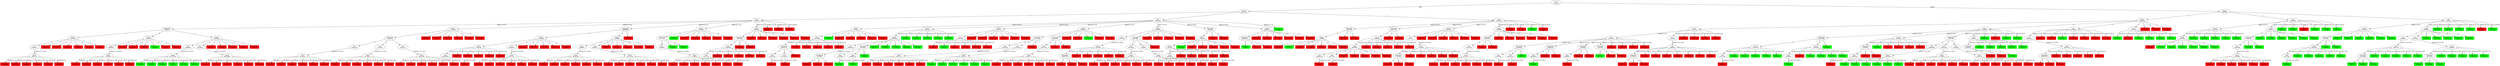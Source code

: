 digraph G{
"Parch\n96f37af7" -> "Prediction: 0\nc0e8d80d" [label="Parch[0.0-1.0]"];
"Prediction: 0\nc0e8d80d" [shape=box, style=filled, color=red];
"Parch\n96f37af7" -> "Prediction: 0\n4663a438" [label="Parch[2.0-2.0]"];
"Prediction: 0\n4663a438" [shape=box, style=filled, color=red];
"Parch\n96f37af7" -> "Prediction: 0\ne968ab5f" [label="Parch[5.0-5.0]"];
"Prediction: 0\ne968ab5f" [shape=box, style=filled, color=red];
"Parch\n96f37af7" -> "Prediction: 0\nccdad38d" [label="Parch[3.0-3.0]"];
"Prediction: 0\nccdad38d" [shape=box, style=filled, color=red];
"Parch\n96f37af7" -> "Prediction: 0\nb78c93e9" [label="Parch[4.0-4.0]"];
"Prediction: 0\nb78c93e9" [shape=box, style=filled, color=red];
"Parch\n96f37af7" -> "Prediction: 0\n00339af9" [label="Parch[6.0-6.0]"];
"Prediction: 0\n00339af9" [shape=box, style=filled, color=red];
"Fare\ne5bc613e" -> "Parch\n96f37af7" [label="Fare[0.0-512.3292]"];
"SibSp\n30c74da3" -> "Prediction: 0\nae6dbba7" [label="1"];
"Prediction: 0\nae6dbba7" [shape=box, style=filled, color=red];
"SibSp\n30c74da3" -> "Fare\ne5bc613e" [label="0"];
"SibSp\n30c74da3" -> "Prediction: 0\n7887f18d" [label="4"];
"Prediction: 0\n7887f18d" [shape=box, style=filled, color=red];
"SibSp\n30c74da3" -> "Prediction: 0\ne0afa956" [label="3"];
"Prediction: 0\ne0afa956" [shape=box, style=filled, color=red];
"SibSp\n30c74da3" -> "Prediction: 0\n7daa25ec" [label="2"];
"Prediction: 0\n7daa25ec" [shape=box, style=filled, color=red];
"SibSp\n30c74da3" -> "Prediction: 0\n9637b3d6" [label="8"];
"Prediction: 0\n9637b3d6" [shape=box, style=filled, color=red];
"SibSp\n30c74da3" -> "Prediction: 0\ne46cfb6e" [label="5"];
"Prediction: 0\ne46cfb6e" [shape=box, style=filled, color=red];
"Parch\n372488c2" -> "Prediction: 0\nbf5e1627" [label="Parch[0.0-1.0]"];
"Prediction: 0\nbf5e1627" [shape=box, style=filled, color=red];
"Parch\n372488c2" -> "Prediction: 0\n94d2a42d" [label="Parch[2.0-2.0]"];
"Prediction: 0\n94d2a42d" [shape=box, style=filled, color=red];
"Parch\n372488c2" -> "Prediction: 0\n1d975920" [label="Parch[5.0-5.0]"];
"Prediction: 0\n1d975920" [shape=box, style=filled, color=red];
"Parch\n372488c2" -> "Prediction: 0\n3ea607a7" [label="Parch[3.0-3.0]"];
"Prediction: 0\n3ea607a7" [shape=box, style=filled, color=red];
"Parch\n372488c2" -> "Prediction: 0\nd699d222" [label="Parch[4.0-4.0]"];
"Prediction: 0\nd699d222" [shape=box, style=filled, color=red];
"Parch\n372488c2" -> "Prediction: 0\n760e24d7" [label="Parch[6.0-6.0]"];
"Prediction: 0\n760e24d7" [shape=box, style=filled, color=red];
"Fare\n58f8939d" -> "Parch\n372488c2" [label="Fare[0.0-512.3292]"];
"SibSp\n79e73ed5" -> "Prediction: 0\n251016d1" [label="1"];
"Prediction: 0\n251016d1" [shape=box, style=filled, color=red];
"SibSp\n79e73ed5" -> "Fare\n58f8939d" [label="0"];
"SibSp\n79e73ed5" -> "Prediction: 0\n23d456a1" [label="4"];
"Prediction: 0\n23d456a1" [shape=box, style=filled, color=red];
"SibSp\n79e73ed5" -> "Prediction: 0\nc2edbc90" [label="3"];
"Prediction: 0\nc2edbc90" [shape=box, style=filled, color=red];
"SibSp\n79e73ed5" -> "Prediction: 1\ndd0aaf05" [label="2"];
"Prediction: 1\ndd0aaf05" [shape=box, style=filled, color=green];
"SibSp\n79e73ed5" -> "Prediction: 0\nf1c6e967" [label="8"];
"Prediction: 0\nf1c6e967" [shape=box, style=filled, color=red];
"SibSp\n79e73ed5" -> "Prediction: 0\n9285fc5b" [label="5"];
"Prediction: 0\n9285fc5b" [shape=box, style=filled, color=red];
"Parch\n85787b43" -> "Prediction: 1\n8cb1542a" [label="Parch[0.0-1.0]"];
"Prediction: 1\n8cb1542a" [shape=box, style=filled, color=green];
"Parch\n85787b43" -> "Prediction: 1\neee6acd0" [label="Parch[2.0-2.0]"];
"Prediction: 1\neee6acd0" [shape=box, style=filled, color=green];
"Parch\n85787b43" -> "Prediction: 1\na80eb9bd" [label="Parch[5.0-5.0]"];
"Prediction: 1\na80eb9bd" [shape=box, style=filled, color=green];
"Parch\n85787b43" -> "Prediction: 1\nc7abb21e" [label="Parch[3.0-3.0]"];
"Prediction: 1\nc7abb21e" [shape=box, style=filled, color=green];
"Parch\n85787b43" -> "Prediction: 1\n662e5394" [label="Parch[4.0-4.0]"];
"Prediction: 1\n662e5394" [shape=box, style=filled, color=green];
"Parch\n85787b43" -> "Prediction: 1\nbbf57598" [label="Parch[6.0-6.0]"];
"Prediction: 1\nbbf57598" [shape=box, style=filled, color=green];
"Fare\n618889c8" -> "Parch\n85787b43" [label="Fare[0.0-512.3292]"];
"Parch\ndbe508d8" -> "Prediction: 0\n20149353" [label="Parch[0.0-1.0]"];
"Prediction: 0\n20149353" [shape=box, style=filled, color=red];
"Parch\ndbe508d8" -> "Prediction: 0\n3e932991" [label="Parch[2.0-2.0]"];
"Prediction: 0\n3e932991" [shape=box, style=filled, color=red];
"Parch\ndbe508d8" -> "Prediction: 0\ne87af703" [label="Parch[5.0-5.0]"];
"Prediction: 0\ne87af703" [shape=box, style=filled, color=red];
"Parch\ndbe508d8" -> "Prediction: 0\n1f7e45a0" [label="Parch[3.0-3.0]"];
"Prediction: 0\n1f7e45a0" [shape=box, style=filled, color=red];
"Parch\ndbe508d8" -> "Prediction: 0\n3e9f166c" [label="Parch[4.0-4.0]"];
"Prediction: 0\n3e9f166c" [shape=box, style=filled, color=red];
"Parch\ndbe508d8" -> "Prediction: 0\n4381b798" [label="Parch[6.0-6.0]"];
"Prediction: 0\n4381b798" [shape=box, style=filled, color=red];
"Fare\nfdac4bd5" -> "Parch\ndbe508d8" [label="Fare[0.0-512.3292]"];
"SibSp\n63c65d8d" -> "Fare\n618889c8" [label="1"];
"SibSp\n63c65d8d" -> "Fare\nfdac4bd5" [label="0"];
"SibSp\n63c65d8d" -> "Prediction: 0\n038ca357" [label="4"];
"Prediction: 0\n038ca357" [shape=box, style=filled, color=red];
"SibSp\n63c65d8d" -> "Prediction: 0\naddabd1d" [label="3"];
"Prediction: 0\naddabd1d" [shape=box, style=filled, color=red];
"SibSp\n63c65d8d" -> "Prediction: 0\n5fd8f7df" [label="2"];
"Prediction: 0\n5fd8f7df" [shape=box, style=filled, color=red];
"SibSp\n63c65d8d" -> "Prediction: 0\nada6cae3" [label="8"];
"Prediction: 0\nada6cae3" [shape=box, style=filled, color=red];
"SibSp\n63c65d8d" -> "Prediction: 0\nbfa0f157" [label="5"];
"Prediction: 0\nbfa0f157" [shape=box, style=filled, color=red];
"Embarked\nf4e0ff2a" -> "SibSp\n30c74da3" [label="S"];
"Embarked\nf4e0ff2a" -> "SibSp\n79e73ed5" [label="Q"];
"Embarked\nf4e0ff2a" -> "SibSp\n63c65d8d" [label="C"];
"Parch\n45daeae1" -> "Prediction: 0\nca64630b" [label="Parch[0.0-1.0]"];
"Prediction: 0\nca64630b" [shape=box, style=filled, color=red];
"Parch\n45daeae1" -> "Prediction: 0\n127a87f0" [label="Parch[2.0-2.0]"];
"Prediction: 0\n127a87f0" [shape=box, style=filled, color=red];
"Parch\n45daeae1" -> "Prediction: 0\n3f0bd481" [label="Parch[5.0-5.0]"];
"Prediction: 0\n3f0bd481" [shape=box, style=filled, color=red];
"Parch\n45daeae1" -> "Prediction: 0\n9b7355ec" [label="Parch[3.0-3.0]"];
"Prediction: 0\n9b7355ec" [shape=box, style=filled, color=red];
"Parch\n45daeae1" -> "Prediction: 0\n2f095cb1" [label="Parch[4.0-4.0]"];
"Prediction: 0\n2f095cb1" [shape=box, style=filled, color=red];
"Parch\n45daeae1" -> "Prediction: 0\n0e42706d" [label="Parch[6.0-6.0]"];
"Prediction: 0\n0e42706d" [shape=box, style=filled, color=red];
"Fare\n5343d33e" -> "Parch\n45daeae1" [label="Fare[0.0-512.3292]"];
"Parch\nec70d912" -> "Prediction: 0\n7b088f39" [label="Parch[0.0-1.0]"];
"Prediction: 0\n7b088f39" [shape=box, style=filled, color=red];
"Parch\nec70d912" -> "Prediction: 0\n187a9a4f" [label="Parch[2.0-2.0]"];
"Prediction: 0\n187a9a4f" [shape=box, style=filled, color=red];
"Parch\nec70d912" -> "Prediction: 0\na35bf40e" [label="Parch[5.0-5.0]"];
"Prediction: 0\na35bf40e" [shape=box, style=filled, color=red];
"Parch\nec70d912" -> "Prediction: 0\nc2cfb634" [label="Parch[3.0-3.0]"];
"Prediction: 0\nc2cfb634" [shape=box, style=filled, color=red];
"Parch\nec70d912" -> "Prediction: 0\na38c3619" [label="Parch[4.0-4.0]"];
"Prediction: 0\na38c3619" [shape=box, style=filled, color=red];
"Parch\nec70d912" -> "Prediction: 0\n4db17a4d" [label="Parch[6.0-6.0]"];
"Prediction: 0\n4db17a4d" [shape=box, style=filled, color=red];
"Fare\n73c33875" -> "Parch\nec70d912" [label="Fare[0.0-512.3292]"];
"Parch\nf8495dd3" -> "Prediction: 0\nf41bf191" [label="Parch[0.0-1.0]"];
"Prediction: 0\nf41bf191" [shape=box, style=filled, color=red];
"Parch\nf8495dd3" -> "Prediction: 0\n290171d8" [label="Parch[2.0-2.0]"];
"Prediction: 0\n290171d8" [shape=box, style=filled, color=red];
"Parch\nf8495dd3" -> "Prediction: 0\n5b2fc7c3" [label="Parch[5.0-5.0]"];
"Prediction: 0\n5b2fc7c3" [shape=box, style=filled, color=red];
"Parch\nf8495dd3" -> "Prediction: 0\n3a2ab80d" [label="Parch[3.0-3.0]"];
"Prediction: 0\n3a2ab80d" [shape=box, style=filled, color=red];
"Parch\nf8495dd3" -> "Prediction: 0\n48b6d8a9" [label="Parch[4.0-4.0]"];
"Prediction: 0\n48b6d8a9" [shape=box, style=filled, color=red];
"Parch\nf8495dd3" -> "Prediction: 0\n6060da31" [label="Parch[6.0-6.0]"];
"Prediction: 0\n6060da31" [shape=box, style=filled, color=red];
"Fare\n85b3c217" -> "Parch\nf8495dd3" [label="Fare[0.0-512.3292]"];
"Embarked\n77488716" -> "Fare\n5343d33e" [label="S"];
"Embarked\n77488716" -> "Fare\n73c33875" [label="Q"];
"Embarked\n77488716" -> "Fare\n85b3c217" [label="C"];
"SibSp\nd754edf3" -> "Prediction: 0\n4d2cb09e" [label="1"];
"Prediction: 0\n4d2cb09e" [shape=box, style=filled, color=red];
"SibSp\nd754edf3" -> "Embarked\n77488716" [label="0"];
"SibSp\nd754edf3" -> "Prediction: 0\na5530271" [label="4"];
"Prediction: 0\na5530271" [shape=box, style=filled, color=red];
"SibSp\nd754edf3" -> "Prediction: 0\neaffeaaa" [label="3"];
"Prediction: 0\neaffeaaa" [shape=box, style=filled, color=red];
"SibSp\nd754edf3" -> "Prediction: 0\n4fc9cbff" [label="2"];
"Prediction: 0\n4fc9cbff" [shape=box, style=filled, color=red];
"SibSp\nd754edf3" -> "Prediction: 0\nc46ee628" [label="8"];
"Prediction: 0\nc46ee628" [shape=box, style=filled, color=red];
"SibSp\nd754edf3" -> "Prediction: 0\n8411a8ba" [label="5"];
"Prediction: 0\n8411a8ba" [shape=box, style=filled, color=red];
"Fare\nbedb3094" -> "Prediction: 0\ne448095d" [label="Fare[0.0-512.3292]"];
"Prediction: 0\ne448095d" [shape=box, style=filled, color=red];
"Parch\n03efcef8" -> "Fare\nbedb3094" [label="Parch[0.0-1.0]"];
"Parch\n03efcef8" -> "Prediction: 0\n2a40ba35" [label="Parch[2.0-2.0]"];
"Prediction: 0\n2a40ba35" [shape=box, style=filled, color=red];
"Parch\n03efcef8" -> "Prediction: 0\neb1824bb" [label="Parch[5.0-5.0]"];
"Prediction: 0\neb1824bb" [shape=box, style=filled, color=red];
"Parch\n03efcef8" -> "Prediction: 0\n87963246" [label="Parch[3.0-3.0]"];
"Prediction: 0\n87963246" [shape=box, style=filled, color=red];
"Parch\n03efcef8" -> "Prediction: 0\n23d4c2c9" [label="Parch[4.0-4.0]"];
"Prediction: 0\n23d4c2c9" [shape=box, style=filled, color=red];
"Parch\n03efcef8" -> "Prediction: 0\nda0e8109" [label="Parch[6.0-6.0]"];
"Prediction: 0\nda0e8109" [shape=box, style=filled, color=red];
"Parch\nc16a7c07" -> "Prediction: 0\ndf706138" [label="Parch[0.0-1.0]"];
"Prediction: 0\ndf706138" [shape=box, style=filled, color=red];
"Parch\nc16a7c07" -> "Prediction: 0\nd09997e1" [label="Parch[2.0-2.0]"];
"Prediction: 0\nd09997e1" [shape=box, style=filled, color=red];
"Parch\nc16a7c07" -> "Prediction: 0\n72cba8b6" [label="Parch[5.0-5.0]"];
"Prediction: 0\n72cba8b6" [shape=box, style=filled, color=red];
"Parch\nc16a7c07" -> "Prediction: 0\n57b76c0f" [label="Parch[3.0-3.0]"];
"Prediction: 0\n57b76c0f" [shape=box, style=filled, color=red];
"Parch\nc16a7c07" -> "Prediction: 0\n8de1ddc1" [label="Parch[4.0-4.0]"];
"Prediction: 0\n8de1ddc1" [shape=box, style=filled, color=red];
"Parch\nc16a7c07" -> "Prediction: 0\n28414026" [label="Parch[6.0-6.0]"];
"Prediction: 0\n28414026" [shape=box, style=filled, color=red];
"Fare\n88aae454" -> "Parch\nc16a7c07" [label="Fare[0.0-512.3292]"];
"SibSp\nd3ab84e8" -> "Parch\n03efcef8" [label="1"];
"SibSp\nd3ab84e8" -> "Fare\n88aae454" [label="0"];
"SibSp\nd3ab84e8" -> "Prediction: 0\nf4d7d546" [label="4"];
"Prediction: 0\nf4d7d546" [shape=box, style=filled, color=red];
"SibSp\nd3ab84e8" -> "Prediction: 0\n8fcf9671" [label="3"];
"Prediction: 0\n8fcf9671" [shape=box, style=filled, color=red];
"SibSp\nd3ab84e8" -> "Prediction: 0\n24ef5e5f" [label="2"];
"Prediction: 0\n24ef5e5f" [shape=box, style=filled, color=red];
"SibSp\nd3ab84e8" -> "Prediction: 0\n439d31db" [label="8"];
"Prediction: 0\n439d31db" [shape=box, style=filled, color=red];
"SibSp\nd3ab84e8" -> "Prediction: 0\n0d6de855" [label="5"];
"Prediction: 0\n0d6de855" [shape=box, style=filled, color=red];
"Parch\n004e42b4" -> "Prediction: 0\n917a8040" [label="Parch[0.0-1.0]"];
"Prediction: 0\n917a8040" [shape=box, style=filled, color=red];
"Parch\n004e42b4" -> "Prediction: 0\n4805d79f" [label="Parch[2.0-2.0]"];
"Prediction: 0\n4805d79f" [shape=box, style=filled, color=red];
"Parch\n004e42b4" -> "Prediction: 0\nbb9bd7ae" [label="Parch[5.0-5.0]"];
"Prediction: 0\nbb9bd7ae" [shape=box, style=filled, color=red];
"Parch\n004e42b4" -> "Prediction: 0\n9cba35bc" [label="Parch[3.0-3.0]"];
"Prediction: 0\n9cba35bc" [shape=box, style=filled, color=red];
"Parch\n004e42b4" -> "Prediction: 0\na4bb6409" [label="Parch[4.0-4.0]"];
"Prediction: 0\na4bb6409" [shape=box, style=filled, color=red];
"Parch\n004e42b4" -> "Prediction: 0\n516f3188" [label="Parch[6.0-6.0]"];
"Prediction: 0\n516f3188" [shape=box, style=filled, color=red];
"Fare\nc9f489f4" -> "Parch\n004e42b4" [label="Fare[0.0-512.3292]"];
"Parch\ncb254234" -> "Prediction: 0\n1bbdb0e7" [label="Parch[0.0-1.0]"];
"Prediction: 0\n1bbdb0e7" [shape=box, style=filled, color=red];
"Parch\ncb254234" -> "Prediction: 0\nb7b93303" [label="Parch[2.0-2.0]"];
"Prediction: 0\nb7b93303" [shape=box, style=filled, color=red];
"Parch\ncb254234" -> "Prediction: 0\n3a5301f2" [label="Parch[5.0-5.0]"];
"Prediction: 0\n3a5301f2" [shape=box, style=filled, color=red];
"Parch\ncb254234" -> "Prediction: 0\n795ad44a" [label="Parch[3.0-3.0]"];
"Prediction: 0\n795ad44a" [shape=box, style=filled, color=red];
"Parch\ncb254234" -> "Prediction: 0\nd87d40a1" [label="Parch[4.0-4.0]"];
"Prediction: 0\nd87d40a1" [shape=box, style=filled, color=red];
"Parch\ncb254234" -> "Prediction: 0\n68004192" [label="Parch[6.0-6.0]"];
"Prediction: 0\n68004192" [shape=box, style=filled, color=red];
"Fare\nfef9922c" -> "Parch\ncb254234" [label="Fare[0.0-512.3292]"];
"SibSp\nb079f005" -> "Fare\nc9f489f4" [label="1"];
"SibSp\nb079f005" -> "Fare\nfef9922c" [label="0"];
"SibSp\nb079f005" -> "Prediction: 0\n29fe8148" [label="4"];
"Prediction: 0\n29fe8148" [shape=box, style=filled, color=red];
"SibSp\nb079f005" -> "Prediction: 0\n31c25a11" [label="3"];
"Prediction: 0\n31c25a11" [shape=box, style=filled, color=red];
"SibSp\nb079f005" -> "Prediction: 0\nbb4b6a9e" [label="2"];
"Prediction: 0\nbb4b6a9e" [shape=box, style=filled, color=red];
"SibSp\nb079f005" -> "Prediction: 0\n408307bd" [label="8"];
"Prediction: 0\n408307bd" [shape=box, style=filled, color=red];
"SibSp\nb079f005" -> "Prediction: 0\n5a5f18fd" [label="5"];
"Prediction: 0\n5a5f18fd" [shape=box, style=filled, color=red];
"Embarked\n66f8ed8d" -> "SibSp\nd3ab84e8" [label="S"];
"Embarked\n66f8ed8d" -> "Prediction: 0\nf63dfd6d" [label="Q"];
"Prediction: 0\nf63dfd6d" [shape=box, style=filled, color=red];
"Embarked\n66f8ed8d" -> "SibSp\nb079f005" [label="C"];
"Parch\n1248bcf7" -> "Prediction: 0\n13fe00d8" [label="Parch[0.0-1.0]"];
"Prediction: 0\n13fe00d8" [shape=box, style=filled, color=red];
"Parch\n1248bcf7" -> "Prediction: 0\n2e34e589" [label="Parch[2.0-2.0]"];
"Prediction: 0\n2e34e589" [shape=box, style=filled, color=red];
"Parch\n1248bcf7" -> "Prediction: 0\n74ac1ef9" [label="Parch[5.0-5.0]"];
"Prediction: 0\n74ac1ef9" [shape=box, style=filled, color=red];
"Parch\n1248bcf7" -> "Prediction: 0\ncdf84249" [label="Parch[3.0-3.0]"];
"Prediction: 0\ncdf84249" [shape=box, style=filled, color=red];
"Parch\n1248bcf7" -> "Prediction: 0\ne52bf0be" [label="Parch[4.0-4.0]"];
"Prediction: 0\ne52bf0be" [shape=box, style=filled, color=red];
"Parch\n1248bcf7" -> "Prediction: 0\n07b6545c" [label="Parch[6.0-6.0]"];
"Prediction: 0\n07b6545c" [shape=box, style=filled, color=red];
"Fare\n79d49bfa" -> "Parch\n1248bcf7" [label="Fare[0.0-512.3292]"];
"Embarked\n41117aa7" -> "Prediction: 1\nf2e5f98b" [label="S"];
"Prediction: 1\nf2e5f98b" [shape=box, style=filled, color=green];
"Embarked\n41117aa7" -> "Prediction: 1\n49534218" [label="Q"];
"Prediction: 1\n49534218" [shape=box, style=filled, color=green];
"Embarked\n41117aa7" -> "Fare\n79d49bfa" [label="C"];
"SibSp\n51e45f65" -> "Prediction: 1\ne7b2b04a" [label="1"];
"Prediction: 1\ne7b2b04a" [shape=box, style=filled, color=green];
"SibSp\n51e45f65" -> "Embarked\n41117aa7" [label="0"];
"SibSp\n51e45f65" -> "Prediction: 0\n9f7e8ee7" [label="4"];
"Prediction: 0\n9f7e8ee7" [shape=box, style=filled, color=red];
"SibSp\n51e45f65" -> "Prediction: 0\nd2e5d989" [label="3"];
"Prediction: 0\nd2e5d989" [shape=box, style=filled, color=red];
"SibSp\n51e45f65" -> "Prediction: 0\na5ffcf69" [label="2"];
"Prediction: 0\na5ffcf69" [shape=box, style=filled, color=red];
"SibSp\n51e45f65" -> "Prediction: 0\n6cdba631" [label="8"];
"Prediction: 0\n6cdba631" [shape=box, style=filled, color=red];
"SibSp\n51e45f65" -> "Prediction: 0\nd8df0c75" [label="5"];
"Prediction: 0\nd8df0c75" [shape=box, style=filled, color=red];
"Fare\nc0c375f5" -> "Prediction: 0\n3398870e" [label="Fare[0.0-512.3292]"];
"Prediction: 0\n3398870e" [shape=box, style=filled, color=red];
"Parch\n44da6064" -> "Fare\nc0c375f5" [label="Parch[0.0-1.0]"];
"Parch\n44da6064" -> "Prediction: 0\n91d4d238" [label="Parch[2.0-2.0]"];
"Prediction: 0\n91d4d238" [shape=box, style=filled, color=red];
"Parch\n44da6064" -> "Prediction: 0\nea4b14e9" [label="Parch[5.0-5.0]"];
"Prediction: 0\nea4b14e9" [shape=box, style=filled, color=red];
"Parch\n44da6064" -> "Prediction: 0\n72e99814" [label="Parch[3.0-3.0]"];
"Prediction: 0\n72e99814" [shape=box, style=filled, color=red];
"Parch\n44da6064" -> "Prediction: 0\n7fcc7a33" [label="Parch[4.0-4.0]"];
"Prediction: 0\n7fcc7a33" [shape=box, style=filled, color=red];
"Parch\n44da6064" -> "Prediction: 0\n9f7e760b" [label="Parch[6.0-6.0]"];
"Prediction: 0\n9f7e760b" [shape=box, style=filled, color=red];
"Embarked\n35f3cbed" -> "Parch\n44da6064" [label="S"];
"Embarked\n35f3cbed" -> "Prediction: 0\n3326b2d8" [label="Q"];
"Prediction: 0\n3326b2d8" [shape=box, style=filled, color=red];
"Embarked\n35f3cbed" -> "Prediction: 0\n26672417" [label="C"];
"Prediction: 0\n26672417" [shape=box, style=filled, color=red];
"SibSp\neae8ee05" -> "Prediction: 0\na964b1ff" [label="1"];
"Prediction: 0\na964b1ff" [shape=box, style=filled, color=red];
"SibSp\neae8ee05" -> "Embarked\n35f3cbed" [label="0"];
"SibSp\neae8ee05" -> "Prediction: 0\nf31c2bc0" [label="4"];
"Prediction: 0\nf31c2bc0" [shape=box, style=filled, color=red];
"SibSp\neae8ee05" -> "Prediction: 0\nd3406f06" [label="3"];
"Prediction: 0\nd3406f06" [shape=box, style=filled, color=red];
"SibSp\neae8ee05" -> "Prediction: 0\naaf5ed36" [label="2"];
"Prediction: 0\naaf5ed36" [shape=box, style=filled, color=red];
"SibSp\neae8ee05" -> "Prediction: 0\nd424735a" [label="8"];
"Prediction: 0\nd424735a" [shape=box, style=filled, color=red];
"SibSp\neae8ee05" -> "Prediction: 0\n919f9790" [label="5"];
"Prediction: 0\n919f9790" [shape=box, style=filled, color=red];
"Age\n0f4c599c" -> "Embarked\nf4e0ff2a" [label="Age[22.0-28.5]"];
"Age\n0f4c599c" -> "SibSp\nd754edf3" [label="Age[29.0-36.5]"];
"Age\n0f4c599c" -> "Embarked\n66f8ed8d" [label="Age[13.0-21.0]"];
"Age\n0f4c599c" -> "Prediction: 0\n85889577" [label="Age[45.5-55.0]"];
"Prediction: 0\n85889577" [shape=box, style=filled, color=red];
"Age\n0f4c599c" -> "SibSp\n51e45f65" [label="Age[0.42-11.0]"];
"Age\n0f4c599c" -> "SibSp\neae8ee05" [label="Age[37.0-45.0]"];
"Age\n0f4c599c" -> "Prediction: 0\n6788a8ac" [label="Age[56.0-65.0]"];
"Prediction: 0\n6788a8ac" [shape=box, style=filled, color=red];
"Age\n0f4c599c" -> "Prediction: 0\n51921449" [label="Age[70.0-80.0]"];
"Prediction: 0\n51921449" [shape=box, style=filled, color=red];
"Fare\n843592b3" -> "Prediction: 0\n85cebb90" [label="Fare[0.0-512.3292]"];
"Prediction: 0\n85cebb90" [shape=box, style=filled, color=red];
"Fare\n677edc97" -> "Prediction: 0\n180d98fe" [label="Fare[0.0-512.3292]"];
"Prediction: 0\n180d98fe" [shape=box, style=filled, color=red];
"Embarked\n89cbd3c1" -> "Fare\n843592b3" [label="S"];
"Embarked\n89cbd3c1" -> "Prediction: 0\n07b156a7" [label="Q"];
"Prediction: 0\n07b156a7" [shape=box, style=filled, color=red];
"Embarked\n89cbd3c1" -> "Fare\n677edc97" [label="C"];
"Parch\n2065a58b" -> "Embarked\n89cbd3c1" [label="Parch[0.0-1.0]"];
"Parch\n2065a58b" -> "Prediction: 0\n7c717059" [label="Parch[2.0-2.0]"];
"Prediction: 0\n7c717059" [shape=box, style=filled, color=red];
"Parch\n2065a58b" -> "Prediction: 0\n7c0d352f" [label="Parch[5.0-5.0]"];
"Prediction: 0\n7c0d352f" [shape=box, style=filled, color=red];
"Parch\n2065a58b" -> "Prediction: 0\na8850e6a" [label="Parch[3.0-3.0]"];
"Prediction: 0\na8850e6a" [shape=box, style=filled, color=red];
"Parch\n2065a58b" -> "Prediction: 0\n387c263b" [label="Parch[4.0-4.0]"];
"Prediction: 0\n387c263b" [shape=box, style=filled, color=red];
"Parch\n2065a58b" -> "Prediction: 0\na8a67423" [label="Parch[6.0-6.0]"];
"Prediction: 0\na8a67423" [shape=box, style=filled, color=red];
"SibSp\n15f17eee" -> "Prediction: 1\n170dad51" [label="1"];
"Prediction: 1\n170dad51" [shape=box, style=filled, color=green];
"SibSp\n15f17eee" -> "Parch\n2065a58b" [label="0"];
"SibSp\n15f17eee" -> "Prediction: 0\nfab8979e" [label="4"];
"Prediction: 0\nfab8979e" [shape=box, style=filled, color=red];
"SibSp\n15f17eee" -> "Prediction: 0\n0b3fa75d" [label="3"];
"Prediction: 0\n0b3fa75d" [shape=box, style=filled, color=red];
"SibSp\n15f17eee" -> "Prediction: 0\nd4cf7128" [label="2"];
"Prediction: 0\nd4cf7128" [shape=box, style=filled, color=red];
"SibSp\n15f17eee" -> "Prediction: 0\ndedbaa2e" [label="8"];
"Prediction: 0\ndedbaa2e" [shape=box, style=filled, color=red];
"SibSp\n15f17eee" -> "Prediction: 0\na7245a91" [label="5"];
"Prediction: 0\na7245a91" [shape=box, style=filled, color=red];
"Embarked\n2ef7d6a7" -> "Prediction: 0\n4ee99c6d" [label="S"];
"Prediction: 0\n4ee99c6d" [shape=box, style=filled, color=red];
"Embarked\n2ef7d6a7" -> "Prediction: 0\n4df29a08" [label="Q"];
"Prediction: 0\n4df29a08" [shape=box, style=filled, color=red];
"Embarked\n2ef7d6a7" -> "Prediction: 0\nf4784018" [label="C"];
"Prediction: 0\nf4784018" [shape=box, style=filled, color=red];
"Fare\n590945a0" -> "Embarked\n2ef7d6a7" [label="Fare[0.0-512.3292]"];
"Fare\na12dd5bd" -> "Prediction: 1\n99845d5b" [label="Fare[0.0-512.3292]"];
"Prediction: 1\n99845d5b" [shape=box, style=filled, color=green];
"Fare\nb0d04532" -> "Prediction: 1\na011927c" [label="Fare[0.0-512.3292]"];
"Prediction: 1\na011927c" [shape=box, style=filled, color=green];
"Embarked\nd91e93f2" -> "Fare\na12dd5bd" [label="S"];
"Embarked\nd91e93f2" -> "Prediction: 1\nc5098701" [label="Q"];
"Prediction: 1\nc5098701" [shape=box, style=filled, color=green];
"Embarked\nd91e93f2" -> "Fare\nb0d04532" [label="C"];
"SibSp\nbe082b88" -> "Fare\n590945a0" [label="1"];
"SibSp\nbe082b88" -> "Embarked\nd91e93f2" [label="0"];
"SibSp\nbe082b88" -> "Prediction: 1\n5df91170" [label="4"];
"Prediction: 1\n5df91170" [shape=box, style=filled, color=green];
"SibSp\nbe082b88" -> "Prediction: 1\nfb80c405" [label="3"];
"Prediction: 1\nfb80c405" [shape=box, style=filled, color=green];
"SibSp\nbe082b88" -> "Prediction: 1\nbd559543" [label="2"];
"Prediction: 1\nbd559543" [shape=box, style=filled, color=green];
"SibSp\nbe082b88" -> "Prediction: 1\n89873d81" [label="8"];
"Prediction: 1\n89873d81" [shape=box, style=filled, color=green];
"SibSp\nbe082b88" -> "Prediction: 1\n46c596b7" [label="5"];
"Prediction: 1\n46c596b7" [shape=box, style=filled, color=green];
"Parch\n58a05cb1" -> "SibSp\nbe082b88" [label="Parch[0.0-1.0]"];
"Parch\n58a05cb1" -> "Prediction: 1\n53c35210" [label="Parch[2.0-2.0]"];
"Prediction: 1\n53c35210" [shape=box, style=filled, color=green];
"Parch\n58a05cb1" -> "Prediction: 1\nc9e320c0" [label="Parch[5.0-5.0]"];
"Prediction: 1\nc9e320c0" [shape=box, style=filled, color=green];
"Parch\n58a05cb1" -> "Prediction: 1\n3adc0759" [label="Parch[3.0-3.0]"];
"Prediction: 1\n3adc0759" [shape=box, style=filled, color=green];
"Parch\n58a05cb1" -> "Prediction: 1\n61876c65" [label="Parch[4.0-4.0]"];
"Prediction: 1\n61876c65" [shape=box, style=filled, color=green];
"Parch\n58a05cb1" -> "Prediction: 1\n29a63a10" [label="Parch[6.0-6.0]"];
"Prediction: 1\n29a63a10" [shape=box, style=filled, color=green];
"Parch\n08d1d9f4" -> "Prediction: 0\n914ec0ff" [label="Parch[0.0-1.0]"];
"Prediction: 0\n914ec0ff" [shape=box, style=filled, color=red];
"Parch\n08d1d9f4" -> "Prediction: 1\n5b0ee109" [label="Parch[2.0-2.0]"];
"Prediction: 1\n5b0ee109" [shape=box, style=filled, color=green];
"Parch\n08d1d9f4" -> "Prediction: 0\n0f736f47" [label="Parch[5.0-5.0]"];
"Prediction: 0\n0f736f47" [shape=box, style=filled, color=red];
"Parch\n08d1d9f4" -> "Prediction: 0\nbd7a1373" [label="Parch[3.0-3.0]"];
"Prediction: 0\nbd7a1373" [shape=box, style=filled, color=red];
"Parch\n08d1d9f4" -> "Prediction: 0\n8fe46d48" [label="Parch[4.0-4.0]"];
"Prediction: 0\n8fe46d48" [shape=box, style=filled, color=red];
"Parch\n08d1d9f4" -> "Prediction: 0\n83ad7a4c" [label="Parch[6.0-6.0]"];
"Prediction: 0\n83ad7a4c" [shape=box, style=filled, color=red];
"SibSp\n0a6ac129" -> "Prediction: 0\nd2cc4249" [label="1"];
"Prediction: 0\nd2cc4249" [shape=box, style=filled, color=red];
"SibSp\n0a6ac129" -> "Parch\n08d1d9f4" [label="0"];
"SibSp\n0a6ac129" -> "Prediction: 0\nb58729ee" [label="4"];
"Prediction: 0\nb58729ee" [shape=box, style=filled, color=red];
"SibSp\n0a6ac129" -> "Prediction: 0\n1e8ae367" [label="3"];
"Prediction: 0\n1e8ae367" [shape=box, style=filled, color=red];
"SibSp\n0a6ac129" -> "Prediction: 0\n9045b756" [label="2"];
"Prediction: 0\n9045b756" [shape=box, style=filled, color=red];
"SibSp\n0a6ac129" -> "Prediction: 0\nee7ba273" [label="8"];
"Prediction: 0\nee7ba273" [shape=box, style=filled, color=red];
"SibSp\n0a6ac129" -> "Prediction: 0\n14bbff20" [label="5"];
"Prediction: 0\n14bbff20" [shape=box, style=filled, color=red];
"Parch\na203c7a2" -> "Prediction: 0\nc7fcf608" [label="Parch[0.0-1.0]"];
"Prediction: 0\nc7fcf608" [shape=box, style=filled, color=red];
"Parch\na203c7a2" -> "Prediction: 0\nac98c2de" [label="Parch[2.0-2.0]"];
"Prediction: 0\nac98c2de" [shape=box, style=filled, color=red];
"Parch\na203c7a2" -> "Prediction: 0\nb9992d24" [label="Parch[5.0-5.0]"];
"Prediction: 0\nb9992d24" [shape=box, style=filled, color=red];
"Parch\na203c7a2" -> "Prediction: 0\n941bf056" [label="Parch[3.0-3.0]"];
"Prediction: 0\n941bf056" [shape=box, style=filled, color=red];
"Parch\na203c7a2" -> "Prediction: 0\ne68cfae1" [label="Parch[4.0-4.0]"];
"Prediction: 0\ne68cfae1" [shape=box, style=filled, color=red];
"Parch\na203c7a2" -> "Prediction: 0\n059180df" [label="Parch[6.0-6.0]"];
"Prediction: 0\n059180df" [shape=box, style=filled, color=red];
"Fare\n63aa2eba" -> "Parch\na203c7a2" [label="Fare[0.0-512.3292]"];
"Parch\nff207cc1" -> "Prediction: 1\ne6eb9a5b" [label="Parch[0.0-1.0]"];
"Prediction: 1\ne6eb9a5b" [shape=box, style=filled, color=green];
"Parch\nff207cc1" -> "Prediction: 1\nb12fb305" [label="Parch[2.0-2.0]"];
"Prediction: 1\nb12fb305" [shape=box, style=filled, color=green];
"Parch\nff207cc1" -> "Prediction: 1\nc55731bb" [label="Parch[5.0-5.0]"];
"Prediction: 1\nc55731bb" [shape=box, style=filled, color=green];
"Parch\nff207cc1" -> "Prediction: 1\n7c5897d5" [label="Parch[3.0-3.0]"];
"Prediction: 1\n7c5897d5" [shape=box, style=filled, color=green];
"Parch\nff207cc1" -> "Prediction: 1\nae95a4a3" [label="Parch[4.0-4.0]"];
"Prediction: 1\nae95a4a3" [shape=box, style=filled, color=green];
"Parch\nff207cc1" -> "Prediction: 1\n104fd79b" [label="Parch[6.0-6.0]"];
"Prediction: 1\n104fd79b" [shape=box, style=filled, color=green];
"Fare\nb1351394" -> "Parch\nff207cc1" [label="Fare[0.0-512.3292]"];
"Embarked\n32c72bd3" -> "Fare\n63aa2eba" [label="S"];
"Embarked\n32c72bd3" -> "Prediction: 0\nd3a7867a" [label="Q"];
"Prediction: 0\nd3a7867a" [shape=box, style=filled, color=red];
"Embarked\n32c72bd3" -> "Fare\nb1351394" [label="C"];
"Parch\nece4c273" -> "Prediction: 0\ne44cbc46" [label="Parch[0.0-1.0]"];
"Prediction: 0\ne44cbc46" [shape=box, style=filled, color=red];
"Parch\nece4c273" -> "Prediction: 0\n5832b77a" [label="Parch[2.0-2.0]"];
"Prediction: 0\n5832b77a" [shape=box, style=filled, color=red];
"Parch\nece4c273" -> "Prediction: 0\ncb50d4dc" [label="Parch[5.0-5.0]"];
"Prediction: 0\ncb50d4dc" [shape=box, style=filled, color=red];
"Parch\nece4c273" -> "Prediction: 0\nffbb9637" [label="Parch[3.0-3.0]"];
"Prediction: 0\nffbb9637" [shape=box, style=filled, color=red];
"Parch\nece4c273" -> "Prediction: 0\n5891d389" [label="Parch[4.0-4.0]"];
"Prediction: 0\n5891d389" [shape=box, style=filled, color=red];
"Parch\nece4c273" -> "Prediction: 0\nf4d31ef3" [label="Parch[6.0-6.0]"];
"Prediction: 0\nf4d31ef3" [shape=box, style=filled, color=red];
"Fare\n4da797be" -> "Parch\nece4c273" [label="Fare[0.0-512.3292]"];
"Embarked\n6eaa078f" -> "Fare\n4da797be" [label="S"];
"Embarked\n6eaa078f" -> "Prediction: 0\na4132494" [label="Q"];
"Prediction: 0\na4132494" [shape=box, style=filled, color=red];
"Embarked\n6eaa078f" -> "Prediction: 0\na2a348b6" [label="C"];
"Prediction: 0\na2a348b6" [shape=box, style=filled, color=red];
"SibSp\ne330dab5" -> "Embarked\n32c72bd3" [label="1"];
"SibSp\ne330dab5" -> "Embarked\n6eaa078f" [label="0"];
"SibSp\ne330dab5" -> "Prediction: 0\n83a5b6a8" [label="4"];
"Prediction: 0\n83a5b6a8" [shape=box, style=filled, color=red];
"SibSp\ne330dab5" -> "Prediction: 0\ne3428765" [label="3"];
"Prediction: 0\ne3428765" [shape=box, style=filled, color=red];
"SibSp\ne330dab5" -> "Prediction: 1\n27401a09" [label="2"];
"Prediction: 1\n27401a09" [shape=box, style=filled, color=green];
"SibSp\ne330dab5" -> "Prediction: 0\nff80e285" [label="8"];
"Prediction: 0\nff80e285" [shape=box, style=filled, color=red];
"SibSp\ne330dab5" -> "Prediction: 0\nc071515b" [label="5"];
"Prediction: 0\nc071515b" [shape=box, style=filled, color=red];
"Embarked\n9e9427bf" -> "Prediction: 0\n09290f47" [label="S"];
"Prediction: 0\n09290f47" [shape=box, style=filled, color=red];
"Embarked\n9e9427bf" -> "Prediction: 0\nf8b930e8" [label="Q"];
"Prediction: 0\nf8b930e8" [shape=box, style=filled, color=red];
"Embarked\n9e9427bf" -> "Prediction: 0\nd097fce1" [label="C"];
"Prediction: 0\nd097fce1" [shape=box, style=filled, color=red];
"Parch\nd58d2bfe" -> "Embarked\n9e9427bf" [label="Parch[0.0-1.0]"];
"Parch\nd58d2bfe" -> "Prediction: 0\n4dc3cde3" [label="Parch[2.0-2.0]"];
"Prediction: 0\n4dc3cde3" [shape=box, style=filled, color=red];
"Parch\nd58d2bfe" -> "Prediction: 0\ncce1e50f" [label="Parch[5.0-5.0]"];
"Prediction: 0\ncce1e50f" [shape=box, style=filled, color=red];
"Parch\nd58d2bfe" -> "Prediction: 0\n678c00ea" [label="Parch[3.0-3.0]"];
"Prediction: 0\n678c00ea" [shape=box, style=filled, color=red];
"Parch\nd58d2bfe" -> "Prediction: 0\n57d188df" [label="Parch[4.0-4.0]"];
"Prediction: 0\n57d188df" [shape=box, style=filled, color=red];
"Parch\nd58d2bfe" -> "Prediction: 0\n214f23ef" [label="Parch[6.0-6.0]"];
"Prediction: 0\n214f23ef" [shape=box, style=filled, color=red];
"Fare\n7fb76789" -> "Parch\nd58d2bfe" [label="Fare[0.0-512.3292]"];
"Parch\n911e9b7e" -> "Prediction: 0\n1454dc41" [label="Parch[0.0-1.0]"];
"Prediction: 0\n1454dc41" [shape=box, style=filled, color=red];
"Parch\n911e9b7e" -> "Prediction: 0\n5c622635" [label="Parch[2.0-2.0]"];
"Prediction: 0\n5c622635" [shape=box, style=filled, color=red];
"Parch\n911e9b7e" -> "Prediction: 0\n26ece4ef" [label="Parch[5.0-5.0]"];
"Prediction: 0\n26ece4ef" [shape=box, style=filled, color=red];
"Parch\n911e9b7e" -> "Prediction: 0\n06ba7a73" [label="Parch[3.0-3.0]"];
"Prediction: 0\n06ba7a73" [shape=box, style=filled, color=red];
"Parch\n911e9b7e" -> "Prediction: 0\naf8caefc" [label="Parch[4.0-4.0]"];
"Prediction: 0\naf8caefc" [shape=box, style=filled, color=red];
"Parch\n911e9b7e" -> "Prediction: 0\n338f83d3" [label="Parch[6.0-6.0]"];
"Prediction: 0\n338f83d3" [shape=box, style=filled, color=red];
"Fare\n39bc2c65" -> "Parch\n911e9b7e" [label="Fare[0.0-512.3292]"];
"Parch\nfe193f42" -> "Prediction: 0\n272d3687" [label="Parch[0.0-1.0]"];
"Prediction: 0\n272d3687" [shape=box, style=filled, color=red];
"Parch\nfe193f42" -> "Prediction: 0\nf121de24" [label="Parch[2.0-2.0]"];
"Prediction: 0\nf121de24" [shape=box, style=filled, color=red];
"Parch\nfe193f42" -> "Prediction: 0\n2c71e711" [label="Parch[5.0-5.0]"];
"Prediction: 0\n2c71e711" [shape=box, style=filled, color=red];
"Parch\nfe193f42" -> "Prediction: 0\n260e9ee2" [label="Parch[3.0-3.0]"];
"Prediction: 0\n260e9ee2" [shape=box, style=filled, color=red];
"Parch\nfe193f42" -> "Prediction: 0\n070f4576" [label="Parch[4.0-4.0]"];
"Prediction: 0\n070f4576" [shape=box, style=filled, color=red];
"Parch\nfe193f42" -> "Prediction: 0\nf9fe3dcb" [label="Parch[6.0-6.0]"];
"Prediction: 0\nf9fe3dcb" [shape=box, style=filled, color=red];
"Fare\n7514b487" -> "Parch\nfe193f42" [label="Fare[0.0-512.3292]"];
"Embarked\na6c10f8c" -> "Fare\n39bc2c65" [label="S"];
"Embarked\na6c10f8c" -> "Prediction: 0\n8b94e1a3" [label="Q"];
"Prediction: 0\n8b94e1a3" [shape=box, style=filled, color=red];
"Embarked\na6c10f8c" -> "Fare\n7514b487" [label="C"];
"SibSp\n166e5fe4" -> "Fare\n7fb76789" [label="1"];
"SibSp\n166e5fe4" -> "Embarked\na6c10f8c" [label="0"];
"SibSp\n166e5fe4" -> "Prediction: 0\n816c8f24" [label="4"];
"Prediction: 0\n816c8f24" [shape=box, style=filled, color=red];
"SibSp\n166e5fe4" -> "Prediction: 0\n3d88fe6e" [label="3"];
"Prediction: 0\n3d88fe6e" [shape=box, style=filled, color=red];
"SibSp\n166e5fe4" -> "Prediction: 0\n560f7e0c" [label="2"];
"Prediction: 0\n560f7e0c" [shape=box, style=filled, color=red];
"SibSp\n166e5fe4" -> "Prediction: 0\ne84baa16" [label="8"];
"Prediction: 0\ne84baa16" [shape=box, style=filled, color=red];
"SibSp\n166e5fe4" -> "Prediction: 0\neffffd96" [label="5"];
"Prediction: 0\neffffd96" [shape=box, style=filled, color=red];
"Fare\nee8df291" -> "Prediction: 0\nd8cda06b" [label="Fare[0.0-512.3292]"];
"Prediction: 0\nd8cda06b" [shape=box, style=filled, color=red];
"Parch\n5bfa8565" -> "Fare\nee8df291" [label="Parch[0.0-1.0]"];
"Parch\n5bfa8565" -> "Prediction: 0\n53f995b3" [label="Parch[2.0-2.0]"];
"Prediction: 0\n53f995b3" [shape=box, style=filled, color=red];
"Parch\n5bfa8565" -> "Prediction: 0\neba459f5" [label="Parch[5.0-5.0]"];
"Prediction: 0\neba459f5" [shape=box, style=filled, color=red];
"Parch\n5bfa8565" -> "Prediction: 0\n4d3e0d9b" [label="Parch[3.0-3.0]"];
"Prediction: 0\n4d3e0d9b" [shape=box, style=filled, color=red];
"Parch\n5bfa8565" -> "Prediction: 0\n0a496f3c" [label="Parch[4.0-4.0]"];
"Prediction: 0\n0a496f3c" [shape=box, style=filled, color=red];
"Parch\n5bfa8565" -> "Prediction: 0\nb13f0880" [label="Parch[6.0-6.0]"];
"Prediction: 0\nb13f0880" [shape=box, style=filled, color=red];
"SibSp\n772d4c2f" -> "Prediction: 1\neeea6ed8" [label="1"];
"Prediction: 1\neeea6ed8" [shape=box, style=filled, color=green];
"SibSp\n772d4c2f" -> "Parch\n5bfa8565" [label="0"];
"SibSp\n772d4c2f" -> "Prediction: 0\nafb7a0c1" [label="4"];
"Prediction: 0\nafb7a0c1" [shape=box, style=filled, color=red];
"SibSp\n772d4c2f" -> "Prediction: 0\ne8f3652d" [label="3"];
"Prediction: 0\ne8f3652d" [shape=box, style=filled, color=red];
"SibSp\n772d4c2f" -> "Prediction: 0\nfd9968f5" [label="2"];
"Prediction: 0\nfd9968f5" [shape=box, style=filled, color=red];
"SibSp\n772d4c2f" -> "Prediction: 0\n97ca3152" [label="8"];
"Prediction: 0\n97ca3152" [shape=box, style=filled, color=red];
"SibSp\n772d4c2f" -> "Prediction: 0\n2344e87e" [label="5"];
"Prediction: 0\n2344e87e" [shape=box, style=filled, color=red];
"Embarked\n264cfaf6" -> "Prediction: 0\nc23dd097" [label="S"];
"Prediction: 0\nc23dd097" [shape=box, style=filled, color=red];
"Embarked\n264cfaf6" -> "Prediction: 0\nd3810b72" [label="Q"];
"Prediction: 0\nd3810b72" [shape=box, style=filled, color=red];
"Embarked\n264cfaf6" -> "SibSp\n772d4c2f" [label="C"];
"Embarked\nec88be10" -> "Prediction: 1\n7e9fb070" [label="S"];
"Prediction: 1\n7e9fb070" [shape=box, style=filled, color=green];
"Embarked\nec88be10" -> "Prediction: 0\n6b5234e5" [label="Q"];
"Prediction: 0\n6b5234e5" [shape=box, style=filled, color=red];
"Embarked\nec88be10" -> "Prediction: 0\n2199474a" [label="C"];
"Prediction: 0\n2199474a" [shape=box, style=filled, color=red];
"SibSp\ndd84b7de" -> "Prediction: 0\n6e513b34" [label="1"];
"Prediction: 0\n6e513b34" [shape=box, style=filled, color=red];
"SibSp\ndd84b7de" -> "Embarked\nec88be10" [label="0"];
"SibSp\ndd84b7de" -> "Prediction: 0\n0a9a807b" [label="4"];
"Prediction: 0\n0a9a807b" [shape=box, style=filled, color=red];
"SibSp\ndd84b7de" -> "Prediction: 0\nd21c76f6" [label="3"];
"Prediction: 0\nd21c76f6" [shape=box, style=filled, color=red];
"SibSp\ndd84b7de" -> "Prediction: 0\n27b18199" [label="2"];
"Prediction: 0\n27b18199" [shape=box, style=filled, color=red];
"SibSp\ndd84b7de" -> "Prediction: 0\nc94056a4" [label="8"];
"Prediction: 0\nc94056a4" [shape=box, style=filled, color=red];
"SibSp\ndd84b7de" -> "Prediction: 0\nd06db01a" [label="5"];
"Prediction: 0\nd06db01a" [shape=box, style=filled, color=red];
"Age\n79e51e65" -> "SibSp\n15f17eee" [label="Age[22.0-28.5]"];
"Age\n79e51e65" -> "Parch\n58a05cb1" [label="Age[29.0-36.5]"];
"Age\n79e51e65" -> "SibSp\n0a6ac129" [label="Age[13.0-21.0]"];
"Age\n79e51e65" -> "SibSp\ne330dab5" [label="Age[45.5-55.0]"];
"Age\n79e51e65" -> "Prediction: 1\n8cbc0919" [label="Age[0.42-11.0]"];
"Prediction: 1\n8cbc0919" [shape=box, style=filled, color=green];
"Age\n79e51e65" -> "SibSp\n166e5fe4" [label="Age[37.0-45.0]"];
"Age\n79e51e65" -> "Embarked\n264cfaf6" [label="Age[56.0-65.0]"];
"Age\n79e51e65" -> "SibSp\ndd84b7de" [label="Age[70.0-80.0]"];
"SibSp\n7c56d84f" -> "Prediction: 0\na0a3e815" [label="1"];
"Prediction: 0\na0a3e815" [shape=box, style=filled, color=red];
"SibSp\n7c56d84f" -> "Prediction: 1\n9572347e" [label="0"];
"Prediction: 1\n9572347e" [shape=box, style=filled, color=green];
"SibSp\n7c56d84f" -> "Prediction: 0\n174f8bd3" [label="4"];
"Prediction: 0\n174f8bd3" [shape=box, style=filled, color=red];
"SibSp\n7c56d84f" -> "Prediction: 0\n1759666b" [label="3"];
"Prediction: 0\n1759666b" [shape=box, style=filled, color=red];
"SibSp\n7c56d84f" -> "Prediction: 0\na752ef88" [label="2"];
"Prediction: 0\na752ef88" [shape=box, style=filled, color=red];
"SibSp\n7c56d84f" -> "Prediction: 0\n21c914da" [label="8"];
"Prediction: 0\n21c914da" [shape=box, style=filled, color=red];
"SibSp\n7c56d84f" -> "Prediction: 0\nd0d3283c" [label="5"];
"Prediction: 0\nd0d3283c" [shape=box, style=filled, color=red];
"Embarked\n7f0b1588" -> "Prediction: 0\nf1299dd0" [label="S"];
"Prediction: 0\nf1299dd0" [shape=box, style=filled, color=red];
"Embarked\n7f0b1588" -> "Prediction: 0\nb81a7bf9" [label="Q"];
"Prediction: 0\nb81a7bf9" [shape=box, style=filled, color=red];
"Embarked\n7f0b1588" -> "SibSp\n7c56d84f" [label="C"];
"Fare\nb486ea5d" -> "Prediction: 0\n1fe5ff0d" [label="Fare[0.0-512.3292]"];
"Prediction: 0\n1fe5ff0d" [shape=box, style=filled, color=red];
"Fare\nd8977cb1" -> "Prediction: 0\n3862e677" [label="Fare[0.0-512.3292]"];
"Prediction: 0\n3862e677" [shape=box, style=filled, color=red];
"SibSp\n6604e562" -> "Fare\nb486ea5d" [label="1"];
"SibSp\n6604e562" -> "Fare\nd8977cb1" [label="0"];
"SibSp\n6604e562" -> "Prediction: 0\n8ec34f3d" [label="4"];
"Prediction: 0\n8ec34f3d" [shape=box, style=filled, color=red];
"SibSp\n6604e562" -> "Prediction: 0\n0bac01ff" [label="3"];
"Prediction: 0\n0bac01ff" [shape=box, style=filled, color=red];
"SibSp\n6604e562" -> "Prediction: 0\n59b56d37" [label="2"];
"Prediction: 0\n59b56d37" [shape=box, style=filled, color=red];
"SibSp\n6604e562" -> "Prediction: 0\n93b8001a" [label="8"];
"Prediction: 0\n93b8001a" [shape=box, style=filled, color=red];
"SibSp\n6604e562" -> "Prediction: 0\nb5682998" [label="5"];
"Prediction: 0\nb5682998" [shape=box, style=filled, color=red];
"Parch\n42be94eb" -> "SibSp\n6604e562" [label="Parch[0.0-1.0]"];
"Parch\n42be94eb" -> "Prediction: 0\ndb4ebd60" [label="Parch[2.0-2.0]"];
"Prediction: 0\ndb4ebd60" [shape=box, style=filled, color=red];
"Parch\n42be94eb" -> "Prediction: 0\nc36c06a6" [label="Parch[5.0-5.0]"];
"Prediction: 0\nc36c06a6" [shape=box, style=filled, color=red];
"Parch\n42be94eb" -> "Prediction: 0\nb5d38c47" [label="Parch[3.0-3.0]"];
"Prediction: 0\nb5d38c47" [shape=box, style=filled, color=red];
"Parch\n42be94eb" -> "Prediction: 0\n59dc14d0" [label="Parch[4.0-4.0]"];
"Prediction: 0\n59dc14d0" [shape=box, style=filled, color=red];
"Parch\n42be94eb" -> "Prediction: 0\n8936a124" [label="Parch[6.0-6.0]"];
"Prediction: 0\n8936a124" [shape=box, style=filled, color=red];
"Embarked\n62035151" -> "Parch\n42be94eb" [label="S"];
"Embarked\n62035151" -> "Prediction: 0\n10e3022b" [label="Q"];
"Prediction: 0\n10e3022b" [shape=box, style=filled, color=red];
"Embarked\n62035151" -> "Prediction: 0\n6f69d440" [label="C"];
"Prediction: 0\n6f69d440" [shape=box, style=filled, color=red];
"Embarked\nc748e6ae" -> "Prediction: 0\nb8f47a10" [label="S"];
"Prediction: 0\nb8f47a10" [shape=box, style=filled, color=red];
"Embarked\nc748e6ae" -> "Prediction: 0\n7a1b5263" [label="Q"];
"Prediction: 0\n7a1b5263" [shape=box, style=filled, color=red];
"Embarked\nc748e6ae" -> "Prediction: 0\ncbf9b080" [label="C"];
"Prediction: 0\ncbf9b080" [shape=box, style=filled, color=red];
"Parch\na2c19ae4" -> "Embarked\nc748e6ae" [label="Parch[0.0-1.0]"];
"Parch\na2c19ae4" -> "Prediction: 0\nf4f6064c" [label="Parch[2.0-2.0]"];
"Prediction: 0\nf4f6064c" [shape=box, style=filled, color=red];
"Parch\na2c19ae4" -> "Prediction: 0\n53d610ff" [label="Parch[5.0-5.0]"];
"Prediction: 0\n53d610ff" [shape=box, style=filled, color=red];
"Parch\na2c19ae4" -> "Prediction: 0\naebcce76" [label="Parch[3.0-3.0]"];
"Prediction: 0\naebcce76" [shape=box, style=filled, color=red];
"Parch\na2c19ae4" -> "Prediction: 0\n027b6912" [label="Parch[4.0-4.0]"];
"Prediction: 0\n027b6912" [shape=box, style=filled, color=red];
"Parch\na2c19ae4" -> "Prediction: 0\nb9dd7e60" [label="Parch[6.0-6.0]"];
"Prediction: 0\nb9dd7e60" [shape=box, style=filled, color=red];
"Fare\ncaedcca5" -> "Parch\na2c19ae4" [label="Fare[0.0-512.3292]"];
"SibSp\neb030185" -> "Prediction: 0\na255c959" [label="1"];
"Prediction: 0\na255c959" [shape=box, style=filled, color=red];
"SibSp\neb030185" -> "Fare\ncaedcca5" [label="0"];
"SibSp\neb030185" -> "Prediction: 0\nf2da337c" [label="4"];
"Prediction: 0\nf2da337c" [shape=box, style=filled, color=red];
"SibSp\neb030185" -> "Prediction: 0\n2286d0b4" [label="3"];
"Prediction: 0\n2286d0b4" [shape=box, style=filled, color=red];
"SibSp\neb030185" -> "Prediction: 0\nb61b6717" [label="2"];
"Prediction: 0\nb61b6717" [shape=box, style=filled, color=red];
"SibSp\neb030185" -> "Prediction: 0\n0b965db3" [label="8"];
"Prediction: 0\n0b965db3" [shape=box, style=filled, color=red];
"SibSp\neb030185" -> "Prediction: 0\n79b132d6" [label="5"];
"Prediction: 0\n79b132d6" [shape=box, style=filled, color=red];
"Parch\n87f5d227" -> "Prediction: 0\nbec517c4" [label="Parch[0.0-1.0]"];
"Prediction: 0\nbec517c4" [shape=box, style=filled, color=red];
"Parch\n87f5d227" -> "Prediction: 0\n8213be4c" [label="Parch[2.0-2.0]"];
"Prediction: 0\n8213be4c" [shape=box, style=filled, color=red];
"Parch\n87f5d227" -> "Prediction: 0\n44793d7e" [label="Parch[5.0-5.0]"];
"Prediction: 0\n44793d7e" [shape=box, style=filled, color=red];
"Parch\n87f5d227" -> "Prediction: 0\n90e3675c" [label="Parch[3.0-3.0]"];
"Prediction: 0\n90e3675c" [shape=box, style=filled, color=red];
"Parch\n87f5d227" -> "Prediction: 0\n5e598441" [label="Parch[4.0-4.0]"];
"Prediction: 0\n5e598441" [shape=box, style=filled, color=red];
"Parch\n87f5d227" -> "Prediction: 0\n27754531" [label="Parch[6.0-6.0]"];
"Prediction: 0\n27754531" [shape=box, style=filled, color=red];
"Fare\ne540355c" -> "Parch\n87f5d227" [label="Fare[0.0-512.3292]"];
"Embarked\n74363d10" -> "Fare\ne540355c" [label="S"];
"Embarked\n74363d10" -> "Prediction: 0\n010ee210" [label="Q"];
"Prediction: 0\n010ee210" [shape=box, style=filled, color=red];
"Embarked\n74363d10" -> "Prediction: 0\n17d654de" [label="C"];
"Prediction: 0\n17d654de" [shape=box, style=filled, color=red];
"SibSp\n5703d920" -> "Prediction: 0\nea213298" [label="1"];
"Prediction: 0\nea213298" [shape=box, style=filled, color=red];
"SibSp\n5703d920" -> "Embarked\n74363d10" [label="0"];
"SibSp\n5703d920" -> "Prediction: 0\nc91aee69" [label="4"];
"Prediction: 0\nc91aee69" [shape=box, style=filled, color=red];
"SibSp\n5703d920" -> "Prediction: 0\ne981f761" [label="3"];
"Prediction: 0\ne981f761" [shape=box, style=filled, color=red];
"SibSp\n5703d920" -> "Prediction: 0\nede1f8b4" [label="2"];
"Prediction: 0\nede1f8b4" [shape=box, style=filled, color=red];
"SibSp\n5703d920" -> "Prediction: 0\nb22dabc6" [label="8"];
"Prediction: 0\nb22dabc6" [shape=box, style=filled, color=red];
"SibSp\n5703d920" -> "Prediction: 0\nc5140b7e" [label="5"];
"Prediction: 0\nc5140b7e" [shape=box, style=filled, color=red];
"Age\n7061dae6" -> "Embarked\n7f0b1588" [label="Age[22.0-28.5]"];
"Age\n7061dae6" -> "Embarked\n62035151" [label="Age[29.0-36.5]"];
"Age\n7061dae6" -> "Prediction: 0\nfa38c955" [label="Age[13.0-21.0]"];
"Prediction: 0\nfa38c955" [shape=box, style=filled, color=red];
"Age\n7061dae6" -> "Prediction: 0\n5297d077" [label="Age[45.5-55.0]"];
"Prediction: 0\n5297d077" [shape=box, style=filled, color=red];
"Age\n7061dae6" -> "Prediction: 1\n3f066433" [label="Age[0.42-11.0]"];
"Prediction: 1\n3f066433" [shape=box, style=filled, color=green];
"Age\n7061dae6" -> "SibSp\neb030185" [label="Age[37.0-45.0]"];
"Age\n7061dae6" -> "SibSp\n5703d920" [label="Age[56.0-65.0]"];
"Age\n7061dae6" -> "Prediction: 0\nf640d21f" [label="Age[70.0-80.0]"];
"Prediction: 0\nf640d21f" [shape=box, style=filled, color=red];
"Pclass\nf6b32ba1" -> "Age\n0f4c599c" [label="3"];
"Pclass\nf6b32ba1" -> "Age\n79e51e65" [label="1"];
"Pclass\nf6b32ba1" -> "Age\n7061dae6" [label="2"];
"Fare\n579ce0e6" -> "Prediction: 0\nd5f3c983" [label="Fare[0.0-512.3292]"];
"Prediction: 0\nd5f3c983" [shape=box, style=filled, color=red];
"Fare\neb02b55a" -> "Prediction: 0\nd8caa95c" [label="Fare[0.0-512.3292]"];
"Prediction: 0\nd8caa95c" [shape=box, style=filled, color=red];
"Embarked\nda038e8f" -> "Fare\n579ce0e6" [label="S"];
"Embarked\nda038e8f" -> "Prediction: 1\ncc837333" [label="Q"];
"Prediction: 1\ncc837333" [shape=box, style=filled, color=green];
"Embarked\nda038e8f" -> "Fare\neb02b55a" [label="C"];
"Fare\n668d8629" -> "Prediction: 1\n9996fb2f" [label="Fare[0.0-512.3292]"];
"Prediction: 1\n9996fb2f" [shape=box, style=filled, color=green];
"Embarked\n9688832b" -> "Fare\n668d8629" [label="S"];
"Embarked\n9688832b" -> "Prediction: 0\n19ed29b1" [label="Q"];
"Prediction: 0\n19ed29b1" [shape=box, style=filled, color=red];
"Embarked\n9688832b" -> "Prediction: 0\n58669e49" [label="C"];
"Prediction: 0\n58669e49" [shape=box, style=filled, color=red];
"Fare\ne44f9b07" -> "Prediction: 0\necb3996c" [label="Fare[0.0-512.3292]"];
"Prediction: 0\necb3996c" [shape=box, style=filled, color=red];
"Embarked\n35af0b06" -> "Prediction: 0\nb3b68f84" [label="S"];
"Prediction: 0\nb3b68f84" [shape=box, style=filled, color=red];
"Embarked\n35af0b06" -> "Prediction: 0\nd90505f9" [label="Q"];
"Prediction: 0\nd90505f9" [shape=box, style=filled, color=red];
"Embarked\n35af0b06" -> "Fare\ne44f9b07" [label="C"];
"Embarked\na2c970f6" -> "Prediction: 1\ne53b7a9c" [label="S"];
"Prediction: 1\ne53b7a9c" [shape=box, style=filled, color=green];
"Embarked\na2c970f6" -> "Prediction: 0\n1f63a049" [label="Q"];
"Prediction: 0\n1f63a049" [shape=box, style=filled, color=red];
"Embarked\na2c970f6" -> "Prediction: 0\n2176ee4b" [label="C"];
"Prediction: 0\n2176ee4b" [shape=box, style=filled, color=red];
"Age\nbd81101e" -> "Embarked\nda038e8f" [label="Age[22.0-28.5]"];
"Age\nbd81101e" -> "Embarked\n9688832b" [label="Age[29.0-36.5]"];
"Age\nbd81101e" -> "Embarked\n35af0b06" [label="Age[13.0-21.0]"];
"Age\nbd81101e" -> "Prediction: 0\nb5d49ee1" [label="Age[45.5-55.0]"];
"Prediction: 0\nb5d49ee1" [shape=box, style=filled, color=red];
"Age\nbd81101e" -> "Embarked\na2c970f6" [label="Age[0.42-11.0]"];
"Age\nbd81101e" -> "Prediction: 0\nb3b52cc7" [label="Age[37.0-45.0]"];
"Prediction: 0\nb3b52cc7" [shape=box, style=filled, color=red];
"Age\nbd81101e" -> "Prediction: 0\nb42fccae" [label="Age[56.0-65.0]"];
"Prediction: 0\nb42fccae" [shape=box, style=filled, color=red];
"Age\nbd81101e" -> "Prediction: 0\n6860d215" [label="Age[70.0-80.0]"];
"Prediction: 0\n6860d215" [shape=box, style=filled, color=red];
"Embarked\n107fda2b" -> "Prediction: 0\n94637a8f" [label="S"];
"Prediction: 0\n94637a8f" [shape=box, style=filled, color=red];
"Embarked\n107fda2b" -> "Prediction: 0\n815917d6" [label="Q"];
"Prediction: 0\n815917d6" [shape=box, style=filled, color=red];
"Embarked\n107fda2b" -> "Prediction: 0\n04131b9b" [label="C"];
"Prediction: 0\n04131b9b" [shape=box, style=filled, color=red];
"Age\ne4fd3dda" -> "Prediction: 0\n05fdfd08" [label="Age[22.0-28.5]"];
"Prediction: 0\n05fdfd08" [shape=box, style=filled, color=red];
"Age\ne4fd3dda" -> "Prediction: 0\n2e390809" [label="Age[29.0-36.5]"];
"Prediction: 0\n2e390809" [shape=box, style=filled, color=red];
"Age\ne4fd3dda" -> "Prediction: 0\nc8b1ef67" [label="Age[13.0-21.0]"];
"Prediction: 0\nc8b1ef67" [shape=box, style=filled, color=red];
"Age\ne4fd3dda" -> "Prediction: 0\na9d988d5" [label="Age[45.5-55.0]"];
"Prediction: 0\na9d988d5" [shape=box, style=filled, color=red];
"Age\ne4fd3dda" -> "Prediction: 0\nc71ef8dc" [label="Age[0.42-11.0]"];
"Prediction: 0\nc71ef8dc" [shape=box, style=filled, color=red];
"Age\ne4fd3dda" -> "Embarked\n107fda2b" [label="Age[37.0-45.0]"];
"Age\ne4fd3dda" -> "Prediction: 0\nca377e7a" [label="Age[56.0-65.0]"];
"Prediction: 0\nca377e7a" [shape=box, style=filled, color=red];
"Age\ne4fd3dda" -> "Prediction: 0\na05c6c6c" [label="Age[70.0-80.0]"];
"Prediction: 0\na05c6c6c" [shape=box, style=filled, color=red];
"Fare\n7a31e4df" -> "Age\ne4fd3dda" [label="Fare[0.0-512.3292]"];
"Parch\nac9c6c14" -> "Age\nbd81101e" [label="Parch[0.0-1.0]"];
"Parch\nac9c6c14" -> "Prediction: 0\nf8f35686" [label="Parch[2.0-2.0]"];
"Prediction: 0\nf8f35686" [shape=box, style=filled, color=red];
"Parch\nac9c6c14" -> "Fare\n7a31e4df" [label="Parch[5.0-5.0]"];
"Parch\nac9c6c14" -> "Prediction: 0\ne6305ada" [label="Parch[3.0-3.0]"];
"Prediction: 0\ne6305ada" [shape=box, style=filled, color=red];
"Parch\nac9c6c14" -> "Prediction: 0\n8c4383f9" [label="Parch[4.0-4.0]"];
"Prediction: 0\n8c4383f9" [shape=box, style=filled, color=red];
"Parch\nac9c6c14" -> "Prediction: 0\n58d1d32b" [label="Parch[6.0-6.0]"];
"Prediction: 0\n58d1d32b" [shape=box, style=filled, color=red];
"Fare\nba1a5186" -> "Prediction: 0\n6ff596d4" [label="Fare[0.0-512.3292]"];
"Prediction: 0\n6ff596d4" [shape=box, style=filled, color=red];
"Parch\nee657654" -> "Fare\nba1a5186" [label="Parch[0.0-1.0]"];
"Parch\nee657654" -> "Prediction: 1\na0bab26b" [label="Parch[2.0-2.0]"];
"Prediction: 1\na0bab26b" [shape=box, style=filled, color=green];
"Parch\nee657654" -> "Prediction: 1\ne82d0a07" [label="Parch[5.0-5.0]"];
"Prediction: 1\ne82d0a07" [shape=box, style=filled, color=green];
"Parch\nee657654" -> "Prediction: 1\n2b334ba2" [label="Parch[3.0-3.0]"];
"Prediction: 1\n2b334ba2" [shape=box, style=filled, color=green];
"Parch\nee657654" -> "Prediction: 1\n87b873cd" [label="Parch[4.0-4.0]"];
"Prediction: 1\n87b873cd" [shape=box, style=filled, color=green];
"Parch\nee657654" -> "Prediction: 1\n86bb5a63" [label="Parch[6.0-6.0]"];
"Prediction: 1\n86bb5a63" [shape=box, style=filled, color=green];
"Fare\na79ef080" -> "Prediction: 1\nad7c9cc6" [label="Fare[0.0-512.3292]"];
"Prediction: 1\nad7c9cc6" [shape=box, style=filled, color=green];
"Parch\nfa5626db" -> "Fare\na79ef080" [label="Parch[0.0-1.0]"];
"Parch\nfa5626db" -> "Prediction: 0\n6ed4c580" [label="Parch[2.0-2.0]"];
"Prediction: 0\n6ed4c580" [shape=box, style=filled, color=red];
"Parch\nfa5626db" -> "Prediction: 1\ndcc93df4" [label="Parch[5.0-5.0]"];
"Prediction: 1\ndcc93df4" [shape=box, style=filled, color=green];
"Parch\nfa5626db" -> "Prediction: 1\n396f70d2" [label="Parch[3.0-3.0]"];
"Prediction: 1\n396f70d2" [shape=box, style=filled, color=green];
"Parch\nfa5626db" -> "Prediction: 1\n33fea795" [label="Parch[4.0-4.0]"];
"Prediction: 1\n33fea795" [shape=box, style=filled, color=green];
"Parch\nfa5626db" -> "Prediction: 1\nc119fc1e" [label="Parch[6.0-6.0]"];
"Prediction: 1\nc119fc1e" [shape=box, style=filled, color=green];
"Embarked\n90230685" -> "Parch\nee657654" [label="S"];
"Embarked\n90230685" -> "Parch\nfa5626db" [label="Q"];
"Embarked\n90230685" -> "Prediction: 1\nfd194efc" [label="C"];
"Prediction: 1\nfd194efc" [shape=box, style=filled, color=green];
"Fare\n1c8b50fa" -> "Prediction: 0\n4c1bc9b7" [label="Fare[0.0-512.3292]"];
"Prediction: 0\n4c1bc9b7" [shape=box, style=filled, color=red];
"Embarked\n07bf8d35" -> "Fare\n1c8b50fa" [label="S"];
"Embarked\n07bf8d35" -> "Prediction: 0\nc862560c" [label="Q"];
"Prediction: 0\nc862560c" [shape=box, style=filled, color=red];
"Embarked\n07bf8d35" -> "Prediction: 0\n44248934" [label="C"];
"Prediction: 0\n44248934" [shape=box, style=filled, color=red];
"Parch\nf90ed490" -> "Embarked\n07bf8d35" [label="Parch[0.0-1.0]"];
"Parch\nf90ed490" -> "Prediction: 1\n103043cb" [label="Parch[2.0-2.0]"];
"Prediction: 1\n103043cb" [shape=box, style=filled, color=green];
"Parch\nf90ed490" -> "Prediction: 0\n221e6fcf" [label="Parch[5.0-5.0]"];
"Prediction: 0\n221e6fcf" [shape=box, style=filled, color=red];
"Parch\nf90ed490" -> "Prediction: 0\nbc4419e2" [label="Parch[3.0-3.0]"];
"Prediction: 0\nbc4419e2" [shape=box, style=filled, color=red];
"Parch\nf90ed490" -> "Prediction: 0\n3674445d" [label="Parch[4.0-4.0]"];
"Prediction: 0\n3674445d" [shape=box, style=filled, color=red];
"Parch\nf90ed490" -> "Prediction: 0\nb046f876" [label="Parch[6.0-6.0]"];
"Prediction: 0\nb046f876" [shape=box, style=filled, color=red];
"Parch\n574838a0" -> "Prediction: 1\n3410af30" [label="Parch[0.0-1.0]"];
"Prediction: 1\n3410af30" [shape=box, style=filled, color=green];
"Parch\n574838a0" -> "Prediction: 1\n01b48a17" [label="Parch[2.0-2.0]"];
"Prediction: 1\n01b48a17" [shape=box, style=filled, color=green];
"Parch\n574838a0" -> "Prediction: 1\nac70de9b" [label="Parch[5.0-5.0]"];
"Prediction: 1\nac70de9b" [shape=box, style=filled, color=green];
"Parch\n574838a0" -> "Prediction: 1\n5d917dba" [label="Parch[3.0-3.0]"];
"Prediction: 1\n5d917dba" [shape=box, style=filled, color=green];
"Parch\n574838a0" -> "Prediction: 1\n11d4149d" [label="Parch[4.0-4.0]"];
"Prediction: 1\n11d4149d" [shape=box, style=filled, color=green];
"Parch\n574838a0" -> "Prediction: 1\nfa9f5ce2" [label="Parch[6.0-6.0]"];
"Prediction: 1\nfa9f5ce2" [shape=box, style=filled, color=green];
"Fare\n88b4506e" -> "Parch\n574838a0" [label="Fare[0.0-512.3292]"];
"Parch\nc222e95e" -> "Prediction: 0\n1b2c29b4" [label="Parch[0.0-1.0]"];
"Prediction: 0\n1b2c29b4" [shape=box, style=filled, color=red];
"Parch\nc222e95e" -> "Prediction: 0\nb80a9635" [label="Parch[2.0-2.0]"];
"Prediction: 0\nb80a9635" [shape=box, style=filled, color=red];
"Parch\nc222e95e" -> "Prediction: 0\n2095c4d3" [label="Parch[5.0-5.0]"];
"Prediction: 0\n2095c4d3" [shape=box, style=filled, color=red];
"Parch\nc222e95e" -> "Prediction: 0\n9a16bc12" [label="Parch[3.0-3.0]"];
"Prediction: 0\n9a16bc12" [shape=box, style=filled, color=red];
"Parch\nc222e95e" -> "Prediction: 0\n66b2ccb4" [label="Parch[4.0-4.0]"];
"Prediction: 0\n66b2ccb4" [shape=box, style=filled, color=red];
"Parch\nc222e95e" -> "Prediction: 0\n5d8608db" [label="Parch[6.0-6.0]"];
"Prediction: 0\n5d8608db" [shape=box, style=filled, color=red];
"Fare\n93b3a266" -> "Parch\nc222e95e" [label="Fare[0.0-512.3292]"];
"Parch\nbabccccd" -> "Prediction: 0\n540cbae8" [label="Parch[0.0-1.0]"];
"Prediction: 0\n540cbae8" [shape=box, style=filled, color=red];
"Parch\nbabccccd" -> "Prediction: 0\nee66586d" [label="Parch[2.0-2.0]"];
"Prediction: 0\nee66586d" [shape=box, style=filled, color=red];
"Parch\nbabccccd" -> "Prediction: 0\n7d39fe75" [label="Parch[5.0-5.0]"];
"Prediction: 0\n7d39fe75" [shape=box, style=filled, color=red];
"Parch\nbabccccd" -> "Prediction: 0\ndac9ca2e" [label="Parch[3.0-3.0]"];
"Prediction: 0\ndac9ca2e" [shape=box, style=filled, color=red];
"Parch\nbabccccd" -> "Prediction: 0\n30b18f5b" [label="Parch[4.0-4.0]"];
"Prediction: 0\n30b18f5b" [shape=box, style=filled, color=red];
"Parch\nbabccccd" -> "Prediction: 0\n79154381" [label="Parch[6.0-6.0]"];
"Prediction: 0\n79154381" [shape=box, style=filled, color=red];
"Fare\n26a4b2f3" -> "Parch\nbabccccd" [label="Fare[0.0-512.3292]"];
"Embarked\naf4f12fb" -> "Fare\n88b4506e" [label="S"];
"Embarked\naf4f12fb" -> "Fare\n93b3a266" [label="Q"];
"Embarked\naf4f12fb" -> "Fare\n26a4b2f3" [label="C"];
"Embarked\n2ea98615" -> "Prediction: 0\n115cb22e" [label="S"];
"Prediction: 0\n115cb22e" [shape=box, style=filled, color=red];
"Embarked\n2ea98615" -> "Prediction: 0\n64c7faca" [label="Q"];
"Prediction: 0\n64c7faca" [shape=box, style=filled, color=red];
"Embarked\n2ea98615" -> "Prediction: 1\n6ad6af8b" [label="C"];
"Prediction: 1\n6ad6af8b" [shape=box, style=filled, color=green];
"Parch\n4afe2ecb" -> "Prediction: 1\n5505293e" [label="Parch[0.0-1.0]"];
"Prediction: 1\n5505293e" [shape=box, style=filled, color=green];
"Parch\n4afe2ecb" -> "Embarked\n2ea98615" [label="Parch[2.0-2.0]"];
"Parch\n4afe2ecb" -> "Prediction: 1\n9004941a" [label="Parch[5.0-5.0]"];
"Prediction: 1\n9004941a" [shape=box, style=filled, color=green];
"Parch\n4afe2ecb" -> "Prediction: 1\n2345b59a" [label="Parch[3.0-3.0]"];
"Prediction: 1\n2345b59a" [shape=box, style=filled, color=green];
"Parch\n4afe2ecb" -> "Prediction: 1\n9131e3c4" [label="Parch[4.0-4.0]"];
"Prediction: 1\n9131e3c4" [shape=box, style=filled, color=green];
"Parch\n4afe2ecb" -> "Prediction: 1\nba380313" [label="Parch[6.0-6.0]"];
"Prediction: 1\nba380313" [shape=box, style=filled, color=green];
"Age\n3863c688" -> "Embarked\n90230685" [label="Age[22.0-28.5]"];
"Age\n3863c688" -> "Parch\nf90ed490" [label="Age[29.0-36.5]"];
"Age\n3863c688" -> "Embarked\naf4f12fb" [label="Age[13.0-21.0]"];
"Age\n3863c688" -> "Prediction: 1\n45616be9" [label="Age[45.5-55.0]"];
"Prediction: 1\n45616be9" [shape=box, style=filled, color=green];
"Age\n3863c688" -> "Parch\n4afe2ecb" [label="Age[0.42-11.0]"];
"Age\n3863c688" -> "Prediction: 0\n316457c9" [label="Age[37.0-45.0]"];
"Prediction: 0\n316457c9" [shape=box, style=filled, color=red];
"Age\n3863c688" -> "Prediction: 1\nc2aa911d" [label="Age[56.0-65.0]"];
"Prediction: 1\nc2aa911d" [shape=box, style=filled, color=green];
"Age\n3863c688" -> "Prediction: 1\nd4255618" [label="Age[70.0-80.0]"];
"Prediction: 1\nd4255618" [shape=box, style=filled, color=green];
"Embarked\ndf26275d" -> "Prediction: 0\ndec55db3" [label="S"];
"Prediction: 0\ndec55db3" [shape=box, style=filled, color=red];
"Embarked\ndf26275d" -> "Prediction: 0\n5cf79856" [label="Q"];
"Prediction: 0\n5cf79856" [shape=box, style=filled, color=red];
"Embarked\ndf26275d" -> "Prediction: 0\n63112ed1" [label="C"];
"Prediction: 0\n63112ed1" [shape=box, style=filled, color=red];
"Parch\n2d85e136" -> "Prediction: 0\nceab5934" [label="Parch[0.0-1.0]"];
"Prediction: 0\nceab5934" [shape=box, style=filled, color=red];
"Parch\n2d85e136" -> "Embarked\ndf26275d" [label="Parch[2.0-2.0]"];
"Parch\n2d85e136" -> "Prediction: 0\n028cf466" [label="Parch[5.0-5.0]"];
"Prediction: 0\n028cf466" [shape=box, style=filled, color=red];
"Parch\n2d85e136" -> "Prediction: 0\n0f8c16cb" [label="Parch[3.0-3.0]"];
"Prediction: 0\n0f8c16cb" [shape=box, style=filled, color=red];
"Parch\n2d85e136" -> "Prediction: 0\n8e38a845" [label="Parch[4.0-4.0]"];
"Prediction: 0\n8e38a845" [shape=box, style=filled, color=red];
"Parch\n2d85e136" -> "Prediction: 0\n4836b130" [label="Parch[6.0-6.0]"];
"Prediction: 0\n4836b130" [shape=box, style=filled, color=red];
"Fare\n5b8ed1eb" -> "Parch\n2d85e136" [label="Fare[0.0-512.3292]"];
"Age\n8c5194a4" -> "Prediction: 0\n9c2ab75c" [label="Age[22.0-28.5]"];
"Prediction: 0\n9c2ab75c" [shape=box, style=filled, color=red];
"Age\n8c5194a4" -> "Prediction: 0\nceca1843" [label="Age[29.0-36.5]"];
"Prediction: 0\nceca1843" [shape=box, style=filled, color=red];
"Age\n8c5194a4" -> "Prediction: 1\n7bd424d7" [label="Age[13.0-21.0]"];
"Prediction: 1\n7bd424d7" [shape=box, style=filled, color=green];
"Age\n8c5194a4" -> "Prediction: 0\nbd35c763" [label="Age[45.5-55.0]"];
"Prediction: 0\nbd35c763" [shape=box, style=filled, color=red];
"Age\n8c5194a4" -> "Fare\n5b8ed1eb" [label="Age[0.42-11.0]"];
"Age\n8c5194a4" -> "Prediction: 0\n761780e2" [label="Age[37.0-45.0]"];
"Prediction: 0\n761780e2" [shape=box, style=filled, color=red];
"Age\n8c5194a4" -> "Prediction: 0\n475dd4af" [label="Age[56.0-65.0]"];
"Prediction: 0\n475dd4af" [shape=box, style=filled, color=red];
"Age\n8c5194a4" -> "Prediction: 0\ne7768c1c" [label="Age[70.0-80.0]"];
"Prediction: 0\ne7768c1c" [shape=box, style=filled, color=red];
"Parch\na7241343" -> "Prediction: 1\n80693cb8" [label="Parch[0.0-1.0]"];
"Prediction: 1\n80693cb8" [shape=box, style=filled, color=green];
"Parch\na7241343" -> "Prediction: 0\n86e1c0e4" [label="Parch[2.0-2.0]"];
"Prediction: 0\n86e1c0e4" [shape=box, style=filled, color=red];
"Parch\na7241343" -> "Prediction: 1\n4cb00aff" [label="Parch[5.0-5.0]"];
"Prediction: 1\n4cb00aff" [shape=box, style=filled, color=green];
"Parch\na7241343" -> "Prediction: 1\nf4f8b44a" [label="Parch[3.0-3.0]"];
"Prediction: 1\nf4f8b44a" [shape=box, style=filled, color=green];
"Parch\na7241343" -> "Prediction: 1\nd7b92418" [label="Parch[4.0-4.0]"];
"Prediction: 1\nd7b92418" [shape=box, style=filled, color=green];
"Parch\na7241343" -> "Prediction: 1\nf941ca4a" [label="Parch[6.0-6.0]"];
"Prediction: 1\nf941ca4a" [shape=box, style=filled, color=green];
"SibSp\n20ca0ba9" -> "Parch\nac9c6c14" [label="1"];
"SibSp\n20ca0ba9" -> "Age\n3863c688" [label="0"];
"SibSp\n20ca0ba9" -> "Age\n8c5194a4" [label="4"];
"SibSp\n20ca0ba9" -> "Prediction: 0\n6c3129fe" [label="3"];
"Prediction: 0\n6c3129fe" [shape=box, style=filled, color=red];
"SibSp\n20ca0ba9" -> "Parch\na7241343" [label="2"];
"SibSp\n20ca0ba9" -> "Prediction: 0\nab228ce9" [label="8"];
"Prediction: 0\nab228ce9" [shape=box, style=filled, color=red];
"SibSp\n20ca0ba9" -> "Prediction: 0\n407393ff" [label="5"];
"Prediction: 0\n407393ff" [shape=box, style=filled, color=red];
"SibSp\nbff2462a" -> "Prediction: 0\n758bc9fb" [label="1"];
"Prediction: 0\n758bc9fb" [shape=box, style=filled, color=red];
"SibSp\nbff2462a" -> "Prediction: 1\n691c0202" [label="0"];
"Prediction: 1\n691c0202" [shape=box, style=filled, color=green];
"SibSp\nbff2462a" -> "Prediction: 1\n7626e8bc" [label="4"];
"Prediction: 1\n7626e8bc" [shape=box, style=filled, color=green];
"SibSp\nbff2462a" -> "Prediction: 1\nbc41a043" [label="3"];
"Prediction: 1\nbc41a043" [shape=box, style=filled, color=green];
"SibSp\nbff2462a" -> "Prediction: 1\na92d2538" [label="2"];
"Prediction: 1\na92d2538" [shape=box, style=filled, color=green];
"SibSp\nbff2462a" -> "Prediction: 1\nada04e6b" [label="8"];
"Prediction: 1\nada04e6b" [shape=box, style=filled, color=green];
"SibSp\nbff2462a" -> "Prediction: 1\n23df615c" [label="5"];
"Prediction: 1\n23df615c" [shape=box, style=filled, color=green];
"Parch\n28a3940d" -> "Prediction: 1\n3c217a18" [label="Parch[0.0-1.0]"];
"Prediction: 1\n3c217a18" [shape=box, style=filled, color=green];
"Parch\n28a3940d" -> "SibSp\nbff2462a" [label="Parch[2.0-2.0]"];
"Parch\n28a3940d" -> "Prediction: 1\n78b0b102" [label="Parch[5.0-5.0]"];
"Prediction: 1\n78b0b102" [shape=box, style=filled, color=green];
"Parch\n28a3940d" -> "Prediction: 1\nd0d92cf1" [label="Parch[3.0-3.0]"];
"Prediction: 1\nd0d92cf1" [shape=box, style=filled, color=green];
"Parch\n28a3940d" -> "Prediction: 1\n192a8757" [label="Parch[4.0-4.0]"];
"Prediction: 1\n192a8757" [shape=box, style=filled, color=green];
"Parch\n28a3940d" -> "Prediction: 1\nebbdd933" [label="Parch[6.0-6.0]"];
"Prediction: 1\nebbdd933" [shape=box, style=filled, color=green];
"Parch\n33299fd2" -> "Prediction: 0\n1ce86772" [label="Parch[0.0-1.0]"];
"Prediction: 0\n1ce86772" [shape=box, style=filled, color=red];
"Parch\n33299fd2" -> "Prediction: 0\n3763bf65" [label="Parch[2.0-2.0]"];
"Prediction: 0\n3763bf65" [shape=box, style=filled, color=red];
"Parch\n33299fd2" -> "Prediction: 0\n3d02dd81" [label="Parch[5.0-5.0]"];
"Prediction: 0\n3d02dd81" [shape=box, style=filled, color=red];
"Parch\n33299fd2" -> "Prediction: 0\n399961c8" [label="Parch[3.0-3.0]"];
"Prediction: 0\n399961c8" [shape=box, style=filled, color=red];
"Parch\n33299fd2" -> "Prediction: 0\n1152acec" [label="Parch[4.0-4.0]"];
"Prediction: 0\n1152acec" [shape=box, style=filled, color=red];
"Parch\n33299fd2" -> "Prediction: 0\nca3d7c97" [label="Parch[6.0-6.0]"];
"Prediction: 0\nca3d7c97" [shape=box, style=filled, color=red];
"Fare\n34e67f04" -> "Parch\n33299fd2" [label="Fare[0.0-512.3292]"];
"Embarked\n21900abd" -> "Prediction: 1\nb8acd438" [label="S"];
"Prediction: 1\nb8acd438" [shape=box, style=filled, color=green];
"Embarked\n21900abd" -> "Prediction: 1\n9a035818" [label="Q"];
"Prediction: 1\n9a035818" [shape=box, style=filled, color=green];
"Embarked\n21900abd" -> "Fare\n34e67f04" [label="C"];
"SibSp\n10afae7f" -> "Prediction: 1\nf61a14fc" [label="1"];
"Prediction: 1\nf61a14fc" [shape=box, style=filled, color=green];
"SibSp\n10afae7f" -> "Embarked\n21900abd" [label="0"];
"SibSp\n10afae7f" -> "Prediction: 1\n25175418" [label="4"];
"Prediction: 1\n25175418" [shape=box, style=filled, color=green];
"SibSp\n10afae7f" -> "Prediction: 1\n6c834e25" [label="3"];
"Prediction: 1\n6c834e25" [shape=box, style=filled, color=green];
"SibSp\n10afae7f" -> "Prediction: 1\n52c1dc25" [label="2"];
"Prediction: 1\n52c1dc25" [shape=box, style=filled, color=green];
"SibSp\n10afae7f" -> "Prediction: 1\nbf2909ab" [label="8"];
"Prediction: 1\nbf2909ab" [shape=box, style=filled, color=green];
"SibSp\n10afae7f" -> "Prediction: 1\n2afecbbd" [label="5"];
"Prediction: 1\n2afecbbd" [shape=box, style=filled, color=green];
"Age\ndbbc0266" -> "Parch\n28a3940d" [label="Age[22.0-28.5]"];
"Age\ndbbc0266" -> "Prediction: 1\n99ccb4f3" [label="Age[29.0-36.5]"];
"Prediction: 1\n99ccb4f3" [shape=box, style=filled, color=green];
"Age\ndbbc0266" -> "Prediction: 1\n7359eff2" [label="Age[13.0-21.0]"];
"Prediction: 1\n7359eff2" [shape=box, style=filled, color=green];
"Age\ndbbc0266" -> "SibSp\n10afae7f" [label="Age[45.5-55.0]"];
"Age\ndbbc0266" -> "Prediction: 0\nd80da1d3" [label="Age[0.42-11.0]"];
"Prediction: 0\nd80da1d3" [shape=box, style=filled, color=red];
"Age\ndbbc0266" -> "Prediction: 1\n841b7893" [label="Age[37.0-45.0]"];
"Prediction: 1\n841b7893" [shape=box, style=filled, color=green];
"Age\ndbbc0266" -> "Prediction: 1\nf7ae1446" [label="Age[56.0-65.0]"];
"Prediction: 1\nf7ae1446" [shape=box, style=filled, color=green];
"Age\ndbbc0266" -> "Prediction: 1\n52bbaac4" [label="Age[70.0-80.0]"];
"Prediction: 1\n52bbaac4" [shape=box, style=filled, color=green];
"Fare\na2cf1ef0" -> "Prediction: 1\n5ed82504" [label="Fare[0.0-512.3292]"];
"Prediction: 1\n5ed82504" [shape=box, style=filled, color=green];
"Parch\n46492367" -> "Fare\na2cf1ef0" [label="Parch[0.0-1.0]"];
"Parch\n46492367" -> "Prediction: 1\nc42fc507" [label="Parch[2.0-2.0]"];
"Prediction: 1\nc42fc507" [shape=box, style=filled, color=green];
"Parch\n46492367" -> "Prediction: 1\ncd3a1a87" [label="Parch[5.0-5.0]"];
"Prediction: 1\ncd3a1a87" [shape=box, style=filled, color=green];
"Parch\n46492367" -> "Prediction: 1\n68062a6e" [label="Parch[3.0-3.0]"];
"Prediction: 1\n68062a6e" [shape=box, style=filled, color=green];
"Parch\n46492367" -> "Prediction: 1\n0143223c" [label="Parch[4.0-4.0]"];
"Prediction: 1\n0143223c" [shape=box, style=filled, color=green];
"Parch\n46492367" -> "Prediction: 1\n39781da0" [label="Parch[6.0-6.0]"];
"Prediction: 1\n39781da0" [shape=box, style=filled, color=green];
"Embarked\nf53058fa" -> "Parch\n46492367" [label="S"];
"Embarked\nf53058fa" -> "Prediction: 1\na373891a" [label="Q"];
"Prediction: 1\na373891a" [shape=box, style=filled, color=green];
"Embarked\nf53058fa" -> "Prediction: 1\nbafcbdaf" [label="C"];
"Prediction: 1\nbafcbdaf" [shape=box, style=filled, color=green];
"SibSp\n9702ea76" -> "Embarked\nf53058fa" [label="1"];
"SibSp\n9702ea76" -> "Prediction: 1\n449bac21" [label="0"];
"Prediction: 1\n449bac21" [shape=box, style=filled, color=green];
"SibSp\n9702ea76" -> "Prediction: 1\n3094e57f" [label="4"];
"Prediction: 1\n3094e57f" [shape=box, style=filled, color=green];
"SibSp\n9702ea76" -> "Prediction: 1\n20ea8d4b" [label="3"];
"Prediction: 1\n20ea8d4b" [shape=box, style=filled, color=green];
"SibSp\n9702ea76" -> "Prediction: 1\n49d53499" [label="2"];
"Prediction: 1\n49d53499" [shape=box, style=filled, color=green];
"SibSp\n9702ea76" -> "Prediction: 1\nc923ba28" [label="8"];
"Prediction: 1\nc923ba28" [shape=box, style=filled, color=green];
"SibSp\n9702ea76" -> "Prediction: 1\ncd6e4bd4" [label="5"];
"Prediction: 1\ncd6e4bd4" [shape=box, style=filled, color=green];
"Embarked\na5aced6d" -> "Prediction: 1\n72f877ca" [label="S"];
"Prediction: 1\n72f877ca" [shape=box, style=filled, color=green];
"Embarked\na5aced6d" -> "Prediction: 1\n9dce9a34" [label="Q"];
"Prediction: 1\n9dce9a34" [shape=box, style=filled, color=green];
"Embarked\na5aced6d" -> "Prediction: 1\nd2772f60" [label="C"];
"Prediction: 1\nd2772f60" [shape=box, style=filled, color=green];
"Parch\n92d5176c" -> "Embarked\na5aced6d" [label="Parch[0.0-1.0]"];
"Parch\n92d5176c" -> "Prediction: 1\n863a774c" [label="Parch[2.0-2.0]"];
"Prediction: 1\n863a774c" [shape=box, style=filled, color=green];
"Parch\n92d5176c" -> "Prediction: 1\n93634d24" [label="Parch[5.0-5.0]"];
"Prediction: 1\n93634d24" [shape=box, style=filled, color=green];
"Parch\n92d5176c" -> "Prediction: 1\na543f2b2" [label="Parch[3.0-3.0]"];
"Prediction: 1\na543f2b2" [shape=box, style=filled, color=green];
"Parch\n92d5176c" -> "Prediction: 1\n060646ca" [label="Parch[4.0-4.0]"];
"Prediction: 1\n060646ca" [shape=box, style=filled, color=green];
"Parch\n92d5176c" -> "Prediction: 1\n575acd7e" [label="Parch[6.0-6.0]"];
"Prediction: 1\n575acd7e" [shape=box, style=filled, color=green];
"Fare\nb1b0b653" -> "Parch\n92d5176c" [label="Fare[0.0-512.3292]"];
"Embarked\naef055b9" -> "Prediction: 1\nc62ae4b0" [label="S"];
"Prediction: 1\nc62ae4b0" [shape=box, style=filled, color=green];
"Embarked\naef055b9" -> "Prediction: 1\n2d97bf6f" [label="Q"];
"Prediction: 1\n2d97bf6f" [shape=box, style=filled, color=green];
"Embarked\naef055b9" -> "Prediction: 1\n303631aa" [label="C"];
"Prediction: 1\n303631aa" [shape=box, style=filled, color=green];
"Parch\nb6ddf097" -> "Embarked\naef055b9" [label="Parch[0.0-1.0]"];
"Parch\nb6ddf097" -> "Prediction: 1\n197bd3a9" [label="Parch[2.0-2.0]"];
"Prediction: 1\n197bd3a9" [shape=box, style=filled, color=green];
"Parch\nb6ddf097" -> "Prediction: 1\n460db49a" [label="Parch[5.0-5.0]"];
"Prediction: 1\n460db49a" [shape=box, style=filled, color=green];
"Parch\nb6ddf097" -> "Prediction: 1\n34c8ef1b" [label="Parch[3.0-3.0]"];
"Prediction: 1\n34c8ef1b" [shape=box, style=filled, color=green];
"Parch\nb6ddf097" -> "Prediction: 1\nb7666764" [label="Parch[4.0-4.0]"];
"Prediction: 1\nb7666764" [shape=box, style=filled, color=green];
"Parch\nb6ddf097" -> "Prediction: 1\n032aac1d" [label="Parch[6.0-6.0]"];
"Prediction: 1\n032aac1d" [shape=box, style=filled, color=green];
"Fare\n4db1afb1" -> "Parch\nb6ddf097" [label="Fare[0.0-512.3292]"];
"SibSp\n8d96f4c4" -> "Fare\nb1b0b653" [label="1"];
"SibSp\n8d96f4c4" -> "Fare\n4db1afb1" [label="0"];
"SibSp\n8d96f4c4" -> "Prediction: 1\n24139a8a" [label="4"];
"Prediction: 1\n24139a8a" [shape=box, style=filled, color=green];
"SibSp\n8d96f4c4" -> "Prediction: 1\n79992df4" [label="3"];
"Prediction: 1\n79992df4" [shape=box, style=filled, color=green];
"SibSp\n8d96f4c4" -> "Prediction: 1\n8b284caa" [label="2"];
"Prediction: 1\n8b284caa" [shape=box, style=filled, color=green];
"SibSp\n8d96f4c4" -> "Prediction: 1\n526ce5ad" [label="8"];
"Prediction: 1\n526ce5ad" [shape=box, style=filled, color=green];
"SibSp\n8d96f4c4" -> "Prediction: 1\n6ad83f84" [label="5"];
"Prediction: 1\n6ad83f84" [shape=box, style=filled, color=green];
"Age\n419a31fd" -> "SibSp\n9702ea76" [label="Age[22.0-28.5]"];
"Age\n419a31fd" -> "Prediction: 1\n3efae780" [label="Age[29.0-36.5]"];
"Prediction: 1\n3efae780" [shape=box, style=filled, color=green];
"Age\n419a31fd" -> "Prediction: 1\n9b0f6f62" [label="Age[13.0-21.0]"];
"Prediction: 1\n9b0f6f62" [shape=box, style=filled, color=green];
"Age\n419a31fd" -> "Prediction: 1\n9223edab" [label="Age[45.5-55.0]"];
"Prediction: 1\n9223edab" [shape=box, style=filled, color=green];
"Age\n419a31fd" -> "Prediction: 1\nbbfbfed9" [label="Age[0.42-11.0]"];
"Prediction: 1\nbbfbfed9" [shape=box, style=filled, color=green];
"Age\n419a31fd" -> "SibSp\n8d96f4c4" [label="Age[37.0-45.0]"];
"Age\n419a31fd" -> "Prediction: 0\nf347c28a" [label="Age[56.0-65.0]"];
"Prediction: 0\nf347c28a" [shape=box, style=filled, color=red];
"Age\n419a31fd" -> "Prediction: 1\na8fb56d1" [label="Age[70.0-80.0]"];
"Prediction: 1\na8fb56d1" [shape=box, style=filled, color=green];
"Pclass\n44668b6c" -> "SibSp\n20ca0ba9" [label="3"];
"Pclass\n44668b6c" -> "Age\ndbbc0266" [label="1"];
"Pclass\n44668b6c" -> "Age\n419a31fd" [label="2"];
"Sex\n76aa3ed1" -> "Pclass\nf6b32ba1" [label="male"];
"Sex\n76aa3ed1" -> "Pclass\n44668b6c" [label="female"];
}
